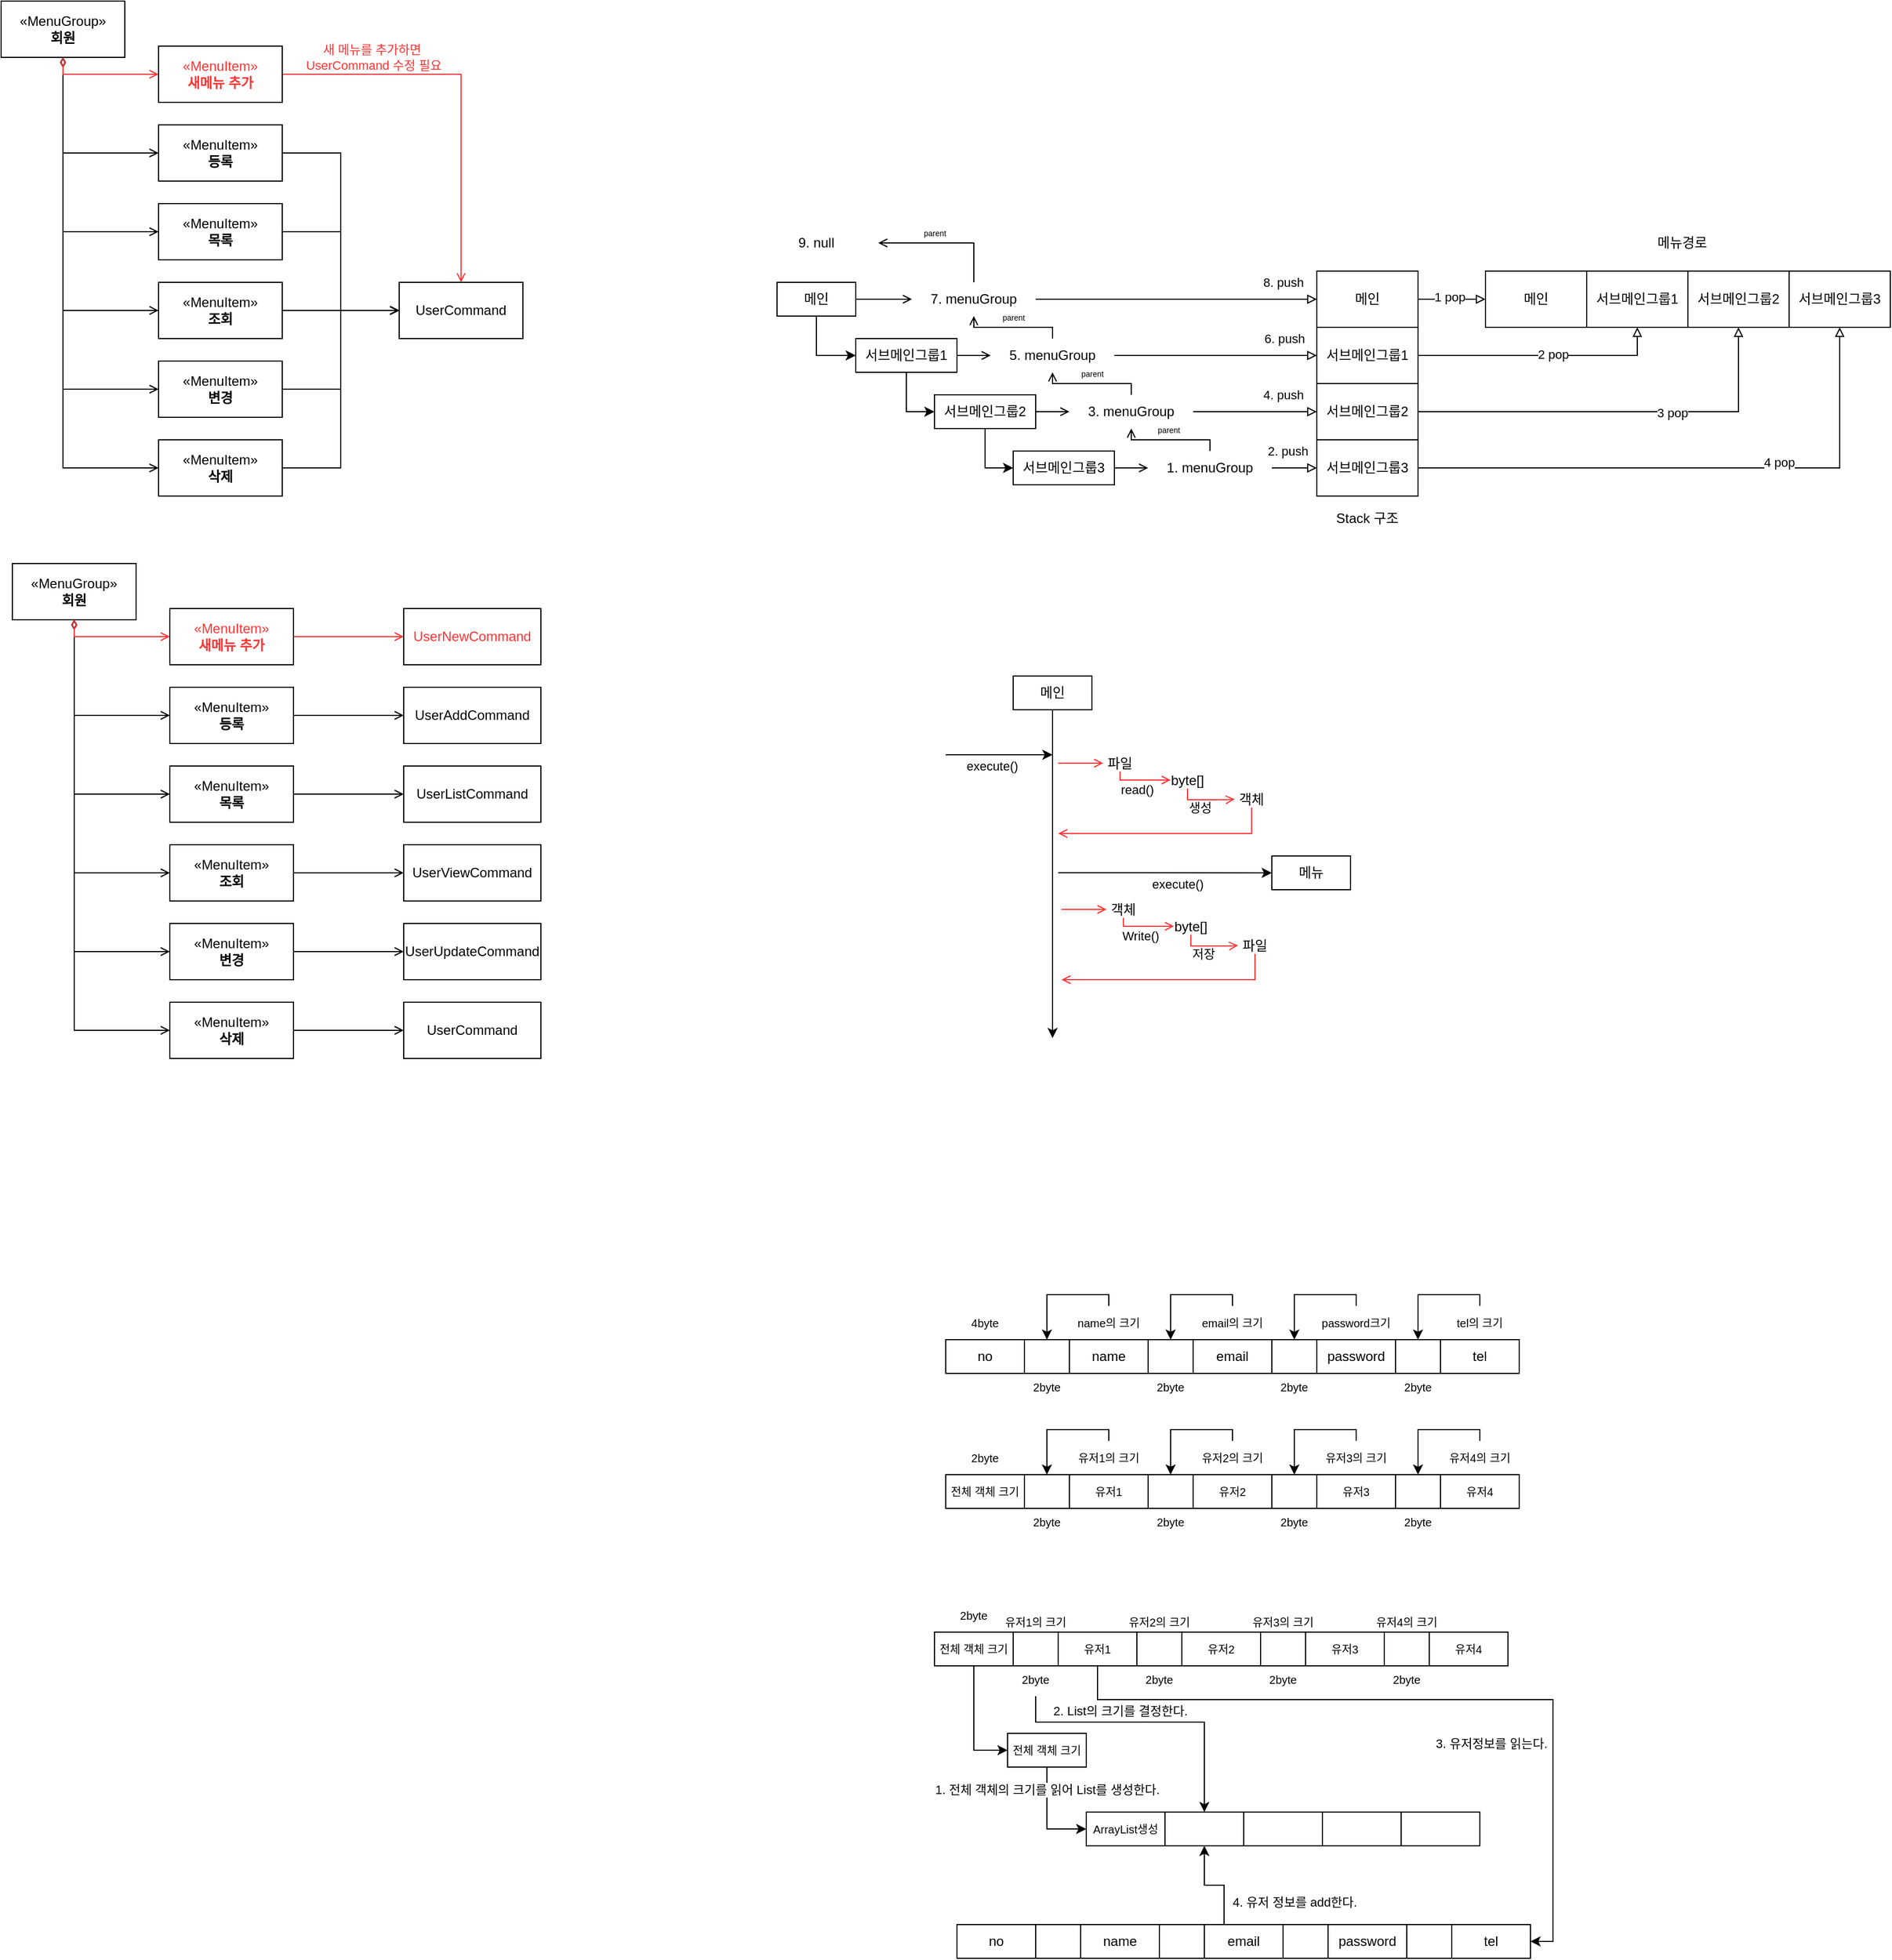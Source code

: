 <mxfile version="24.6.4" type="device">
  <diagram id="C5RBs43oDa-KdzZeNtuy" name="Page-1">
    <mxGraphModel dx="1247" dy="789" grid="1" gridSize="10" guides="1" tooltips="1" connect="1" arrows="1" fold="1" page="1" pageScale="1" pageWidth="827" pageHeight="1169" math="0" shadow="0">
      <root>
        <mxCell id="WIyWlLk6GJQsqaUBKTNV-0" />
        <mxCell id="WIyWlLk6GJQsqaUBKTNV-1" parent="WIyWlLk6GJQsqaUBKTNV-0" />
        <mxCell id="071AG24AWQkiMZiMnv1b-11" style="edgeStyle=orthogonalEdgeStyle;rounded=0;orthogonalLoop=1;jettySize=auto;html=1;entryX=0;entryY=0.5;entryDx=0;entryDy=0;exitX=0.5;exitY=1;exitDx=0;exitDy=0;endArrow=open;endFill=0;startArrow=diamondThin;startFill=0;" edge="1" parent="WIyWlLk6GJQsqaUBKTNV-1" source="071AG24AWQkiMZiMnv1b-4" target="071AG24AWQkiMZiMnv1b-10">
          <mxGeometry relative="1" as="geometry" />
        </mxCell>
        <mxCell id="071AG24AWQkiMZiMnv1b-12" style="edgeStyle=orthogonalEdgeStyle;rounded=0;orthogonalLoop=1;jettySize=auto;html=1;entryX=0;entryY=0.5;entryDx=0;entryDy=0;exitX=0.5;exitY=1;exitDx=0;exitDy=0;endArrow=open;endFill=0;startArrow=diamondThin;startFill=0;" edge="1" parent="WIyWlLk6GJQsqaUBKTNV-1" source="071AG24AWQkiMZiMnv1b-4" target="071AG24AWQkiMZiMnv1b-8">
          <mxGeometry relative="1" as="geometry" />
        </mxCell>
        <mxCell id="071AG24AWQkiMZiMnv1b-13" style="edgeStyle=orthogonalEdgeStyle;rounded=0;orthogonalLoop=1;jettySize=auto;html=1;entryX=0;entryY=0.5;entryDx=0;entryDy=0;exitX=0.5;exitY=1;exitDx=0;exitDy=0;endArrow=open;endFill=0;startArrow=diamondThin;startFill=0;" edge="1" parent="WIyWlLk6GJQsqaUBKTNV-1" source="071AG24AWQkiMZiMnv1b-4" target="071AG24AWQkiMZiMnv1b-7">
          <mxGeometry relative="1" as="geometry" />
        </mxCell>
        <mxCell id="071AG24AWQkiMZiMnv1b-14" style="edgeStyle=orthogonalEdgeStyle;rounded=0;orthogonalLoop=1;jettySize=auto;html=1;entryX=0;entryY=0.5;entryDx=0;entryDy=0;exitX=0.5;exitY=1;exitDx=0;exitDy=0;endArrow=open;endFill=0;startArrow=diamondThin;startFill=0;" edge="1" parent="WIyWlLk6GJQsqaUBKTNV-1" source="071AG24AWQkiMZiMnv1b-4" target="071AG24AWQkiMZiMnv1b-6">
          <mxGeometry relative="1" as="geometry" />
        </mxCell>
        <mxCell id="071AG24AWQkiMZiMnv1b-15" style="edgeStyle=orthogonalEdgeStyle;rounded=0;orthogonalLoop=1;jettySize=auto;html=1;entryX=0;entryY=0.5;entryDx=0;entryDy=0;exitX=0.5;exitY=1;exitDx=0;exitDy=0;endArrow=open;endFill=0;startArrow=diamondThin;startFill=0;" edge="1" parent="WIyWlLk6GJQsqaUBKTNV-1" source="071AG24AWQkiMZiMnv1b-4" target="071AG24AWQkiMZiMnv1b-5">
          <mxGeometry relative="1" as="geometry" />
        </mxCell>
        <mxCell id="071AG24AWQkiMZiMnv1b-24" style="edgeStyle=orthogonalEdgeStyle;rounded=0;orthogonalLoop=1;jettySize=auto;html=1;entryX=0;entryY=0.5;entryDx=0;entryDy=0;exitX=0.5;exitY=1;exitDx=0;exitDy=0;startArrow=diamondThin;startFill=0;strokeColor=#FF3333;endArrow=open;endFill=0;" edge="1" parent="WIyWlLk6GJQsqaUBKTNV-1" source="071AG24AWQkiMZiMnv1b-4" target="071AG24AWQkiMZiMnv1b-23">
          <mxGeometry relative="1" as="geometry">
            <Array as="points">
              <mxPoint x="115" y="175" />
            </Array>
          </mxGeometry>
        </mxCell>
        <mxCell id="071AG24AWQkiMZiMnv1b-4" value="«MenuGroup»&lt;br&gt;&lt;b&gt;회원&lt;/b&gt;" style="html=1;whiteSpace=wrap;" vertex="1" parent="WIyWlLk6GJQsqaUBKTNV-1">
          <mxGeometry x="60" y="110" width="110" height="50" as="geometry" />
        </mxCell>
        <mxCell id="071AG24AWQkiMZiMnv1b-18" style="edgeStyle=orthogonalEdgeStyle;rounded=0;orthogonalLoop=1;jettySize=auto;html=1;entryX=0;entryY=0.5;entryDx=0;entryDy=0;endArrow=open;endFill=0;" edge="1" parent="WIyWlLk6GJQsqaUBKTNV-1" source="071AG24AWQkiMZiMnv1b-5" target="071AG24AWQkiMZiMnv1b-17">
          <mxGeometry relative="1" as="geometry">
            <mxPoint x="390" y="390" as="targetPoint" />
          </mxGeometry>
        </mxCell>
        <mxCell id="071AG24AWQkiMZiMnv1b-5" value="«MenuItem»&lt;br&gt;&lt;b&gt;등록&lt;/b&gt;" style="html=1;whiteSpace=wrap;" vertex="1" parent="WIyWlLk6GJQsqaUBKTNV-1">
          <mxGeometry x="200" y="220" width="110" height="50" as="geometry" />
        </mxCell>
        <mxCell id="071AG24AWQkiMZiMnv1b-19" style="edgeStyle=orthogonalEdgeStyle;rounded=0;orthogonalLoop=1;jettySize=auto;html=1;entryX=0;entryY=0.5;entryDx=0;entryDy=0;endArrow=open;endFill=0;" edge="1" parent="WIyWlLk6GJQsqaUBKTNV-1" source="071AG24AWQkiMZiMnv1b-6" target="071AG24AWQkiMZiMnv1b-17">
          <mxGeometry relative="1" as="geometry" />
        </mxCell>
        <mxCell id="071AG24AWQkiMZiMnv1b-6" value="«MenuItem»&lt;br&gt;&lt;b&gt;목록&lt;/b&gt;" style="html=1;whiteSpace=wrap;" vertex="1" parent="WIyWlLk6GJQsqaUBKTNV-1">
          <mxGeometry x="200" y="290" width="110" height="50" as="geometry" />
        </mxCell>
        <mxCell id="071AG24AWQkiMZiMnv1b-20" style="edgeStyle=orthogonalEdgeStyle;rounded=0;orthogonalLoop=1;jettySize=auto;html=1;entryX=0;entryY=0.5;entryDx=0;entryDy=0;endArrow=open;endFill=0;" edge="1" parent="WIyWlLk6GJQsqaUBKTNV-1" source="071AG24AWQkiMZiMnv1b-7" target="071AG24AWQkiMZiMnv1b-17">
          <mxGeometry relative="1" as="geometry" />
        </mxCell>
        <mxCell id="071AG24AWQkiMZiMnv1b-7" value="«MenuItem»&lt;br&gt;&lt;b&gt;조회&lt;/b&gt;" style="html=1;whiteSpace=wrap;" vertex="1" parent="WIyWlLk6GJQsqaUBKTNV-1">
          <mxGeometry x="200" y="360" width="110" height="50" as="geometry" />
        </mxCell>
        <mxCell id="071AG24AWQkiMZiMnv1b-21" style="edgeStyle=orthogonalEdgeStyle;rounded=0;orthogonalLoop=1;jettySize=auto;html=1;entryX=0;entryY=0.5;entryDx=0;entryDy=0;endArrow=open;endFill=0;" edge="1" parent="WIyWlLk6GJQsqaUBKTNV-1" source="071AG24AWQkiMZiMnv1b-8" target="071AG24AWQkiMZiMnv1b-17">
          <mxGeometry relative="1" as="geometry" />
        </mxCell>
        <mxCell id="071AG24AWQkiMZiMnv1b-8" value="«MenuItem»&lt;br&gt;&lt;b&gt;변경&lt;/b&gt;" style="html=1;whiteSpace=wrap;" vertex="1" parent="WIyWlLk6GJQsqaUBKTNV-1">
          <mxGeometry x="200" y="430" width="110" height="50" as="geometry" />
        </mxCell>
        <mxCell id="071AG24AWQkiMZiMnv1b-22" style="edgeStyle=orthogonalEdgeStyle;rounded=0;orthogonalLoop=1;jettySize=auto;html=1;entryX=0;entryY=0.5;entryDx=0;entryDy=0;endArrow=open;endFill=0;" edge="1" parent="WIyWlLk6GJQsqaUBKTNV-1" source="071AG24AWQkiMZiMnv1b-10" target="071AG24AWQkiMZiMnv1b-17">
          <mxGeometry relative="1" as="geometry" />
        </mxCell>
        <mxCell id="071AG24AWQkiMZiMnv1b-10" value="«MenuItem»&lt;br&gt;&lt;b&gt;삭제&lt;/b&gt;" style="html=1;whiteSpace=wrap;" vertex="1" parent="WIyWlLk6GJQsqaUBKTNV-1">
          <mxGeometry x="200" y="500" width="110" height="50" as="geometry" />
        </mxCell>
        <mxCell id="071AG24AWQkiMZiMnv1b-17" value="UserCommand" style="html=1;whiteSpace=wrap;" vertex="1" parent="WIyWlLk6GJQsqaUBKTNV-1">
          <mxGeometry x="414" y="360" width="110" height="50" as="geometry" />
        </mxCell>
        <mxCell id="071AG24AWQkiMZiMnv1b-25" style="edgeStyle=orthogonalEdgeStyle;rounded=0;orthogonalLoop=1;jettySize=auto;html=1;entryX=0.5;entryY=0;entryDx=0;entryDy=0;strokeColor=#FF3333;endArrow=open;endFill=0;" edge="1" parent="WIyWlLk6GJQsqaUBKTNV-1" source="071AG24AWQkiMZiMnv1b-23" target="071AG24AWQkiMZiMnv1b-17">
          <mxGeometry relative="1" as="geometry" />
        </mxCell>
        <mxCell id="071AG24AWQkiMZiMnv1b-26" value="새 메뉴를 추가하면&amp;nbsp;&lt;div&gt;UserCommand 수정 필요&lt;/div&gt;" style="edgeLabel;html=1;align=center;verticalAlign=middle;resizable=0;points=[];fontColor=#FF3333;" vertex="1" connectable="0" parent="071AG24AWQkiMZiMnv1b-25">
          <mxGeometry x="-0.38" y="1" relative="1" as="geometry">
            <mxPoint x="-26" y="-14" as="offset" />
          </mxGeometry>
        </mxCell>
        <mxCell id="071AG24AWQkiMZiMnv1b-23" value="&lt;font color=&quot;#ff3333&quot;&gt;«MenuItem»&lt;br&gt;&lt;b&gt;새메뉴 추가&lt;/b&gt;&lt;/font&gt;" style="html=1;whiteSpace=wrap;" vertex="1" parent="WIyWlLk6GJQsqaUBKTNV-1">
          <mxGeometry x="200" y="150" width="110" height="50" as="geometry" />
        </mxCell>
        <mxCell id="071AG24AWQkiMZiMnv1b-27" style="edgeStyle=orthogonalEdgeStyle;rounded=0;orthogonalLoop=1;jettySize=auto;html=1;entryX=0;entryY=0.5;entryDx=0;entryDy=0;exitX=0.5;exitY=1;exitDx=0;exitDy=0;endArrow=open;endFill=0;startArrow=diamondThin;startFill=0;" edge="1" parent="WIyWlLk6GJQsqaUBKTNV-1" source="071AG24AWQkiMZiMnv1b-33" target="071AG24AWQkiMZiMnv1b-43">
          <mxGeometry relative="1" as="geometry" />
        </mxCell>
        <mxCell id="071AG24AWQkiMZiMnv1b-28" style="edgeStyle=orthogonalEdgeStyle;rounded=0;orthogonalLoop=1;jettySize=auto;html=1;entryX=0;entryY=0.5;entryDx=0;entryDy=0;exitX=0.5;exitY=1;exitDx=0;exitDy=0;endArrow=open;endFill=0;startArrow=diamondThin;startFill=0;" edge="1" parent="WIyWlLk6GJQsqaUBKTNV-1" source="071AG24AWQkiMZiMnv1b-33" target="071AG24AWQkiMZiMnv1b-41">
          <mxGeometry relative="1" as="geometry" />
        </mxCell>
        <mxCell id="071AG24AWQkiMZiMnv1b-29" style="edgeStyle=orthogonalEdgeStyle;rounded=0;orthogonalLoop=1;jettySize=auto;html=1;entryX=0;entryY=0.5;entryDx=0;entryDy=0;exitX=0.5;exitY=1;exitDx=0;exitDy=0;endArrow=open;endFill=0;startArrow=diamondThin;startFill=0;" edge="1" parent="WIyWlLk6GJQsqaUBKTNV-1" source="071AG24AWQkiMZiMnv1b-33" target="071AG24AWQkiMZiMnv1b-39">
          <mxGeometry relative="1" as="geometry" />
        </mxCell>
        <mxCell id="071AG24AWQkiMZiMnv1b-30" style="edgeStyle=orthogonalEdgeStyle;rounded=0;orthogonalLoop=1;jettySize=auto;html=1;entryX=0;entryY=0.5;entryDx=0;entryDy=0;exitX=0.5;exitY=1;exitDx=0;exitDy=0;endArrow=open;endFill=0;startArrow=diamondThin;startFill=0;" edge="1" parent="WIyWlLk6GJQsqaUBKTNV-1" source="071AG24AWQkiMZiMnv1b-33" target="071AG24AWQkiMZiMnv1b-37">
          <mxGeometry relative="1" as="geometry" />
        </mxCell>
        <mxCell id="071AG24AWQkiMZiMnv1b-31" style="edgeStyle=orthogonalEdgeStyle;rounded=0;orthogonalLoop=1;jettySize=auto;html=1;entryX=0;entryY=0.5;entryDx=0;entryDy=0;exitX=0.5;exitY=1;exitDx=0;exitDy=0;endArrow=open;endFill=0;startArrow=diamondThin;startFill=0;" edge="1" parent="WIyWlLk6GJQsqaUBKTNV-1" source="071AG24AWQkiMZiMnv1b-33" target="071AG24AWQkiMZiMnv1b-35">
          <mxGeometry relative="1" as="geometry" />
        </mxCell>
        <mxCell id="071AG24AWQkiMZiMnv1b-32" style="edgeStyle=orthogonalEdgeStyle;rounded=0;orthogonalLoop=1;jettySize=auto;html=1;entryX=0;entryY=0.5;entryDx=0;entryDy=0;exitX=0.5;exitY=1;exitDx=0;exitDy=0;startArrow=diamondThin;startFill=0;strokeColor=#FF3333;endArrow=open;endFill=0;" edge="1" parent="WIyWlLk6GJQsqaUBKTNV-1" source="071AG24AWQkiMZiMnv1b-33" target="071AG24AWQkiMZiMnv1b-47">
          <mxGeometry relative="1" as="geometry">
            <Array as="points">
              <mxPoint x="125" y="675" />
            </Array>
          </mxGeometry>
        </mxCell>
        <mxCell id="071AG24AWQkiMZiMnv1b-33" value="«MenuGroup»&lt;br&gt;&lt;b&gt;회원&lt;/b&gt;" style="html=1;whiteSpace=wrap;" vertex="1" parent="WIyWlLk6GJQsqaUBKTNV-1">
          <mxGeometry x="70" y="610" width="110" height="50" as="geometry" />
        </mxCell>
        <mxCell id="071AG24AWQkiMZiMnv1b-34" style="edgeStyle=orthogonalEdgeStyle;rounded=0;orthogonalLoop=1;jettySize=auto;html=1;entryX=0;entryY=0.5;entryDx=0;entryDy=0;endArrow=open;endFill=0;" edge="1" parent="WIyWlLk6GJQsqaUBKTNV-1" source="071AG24AWQkiMZiMnv1b-35" target="071AG24AWQkiMZiMnv1b-48">
          <mxGeometry relative="1" as="geometry">
            <mxPoint x="400" y="890" as="targetPoint" />
          </mxGeometry>
        </mxCell>
        <mxCell id="071AG24AWQkiMZiMnv1b-35" value="«MenuItem»&lt;br&gt;&lt;b&gt;등록&lt;/b&gt;" style="html=1;whiteSpace=wrap;" vertex="1" parent="WIyWlLk6GJQsqaUBKTNV-1">
          <mxGeometry x="210" y="720" width="110" height="50" as="geometry" />
        </mxCell>
        <mxCell id="071AG24AWQkiMZiMnv1b-36" style="edgeStyle=orthogonalEdgeStyle;rounded=0;orthogonalLoop=1;jettySize=auto;html=1;entryX=0;entryY=0.5;entryDx=0;entryDy=0;endArrow=open;endFill=0;" edge="1" parent="WIyWlLk6GJQsqaUBKTNV-1" source="071AG24AWQkiMZiMnv1b-37" target="071AG24AWQkiMZiMnv1b-49">
          <mxGeometry relative="1" as="geometry" />
        </mxCell>
        <mxCell id="071AG24AWQkiMZiMnv1b-37" value="«MenuItem»&lt;br&gt;&lt;b&gt;목록&lt;/b&gt;" style="html=1;whiteSpace=wrap;" vertex="1" parent="WIyWlLk6GJQsqaUBKTNV-1">
          <mxGeometry x="210" y="790" width="110" height="50" as="geometry" />
        </mxCell>
        <mxCell id="071AG24AWQkiMZiMnv1b-38" style="edgeStyle=orthogonalEdgeStyle;rounded=0;orthogonalLoop=1;jettySize=auto;html=1;entryX=0;entryY=0.5;entryDx=0;entryDy=0;endArrow=open;endFill=0;" edge="1" parent="WIyWlLk6GJQsqaUBKTNV-1" source="071AG24AWQkiMZiMnv1b-39" target="071AG24AWQkiMZiMnv1b-44">
          <mxGeometry relative="1" as="geometry" />
        </mxCell>
        <mxCell id="071AG24AWQkiMZiMnv1b-39" value="«MenuItem»&lt;br&gt;&lt;b&gt;조회&lt;/b&gt;" style="html=1;whiteSpace=wrap;" vertex="1" parent="WIyWlLk6GJQsqaUBKTNV-1">
          <mxGeometry x="210" y="860" width="110" height="50" as="geometry" />
        </mxCell>
        <mxCell id="071AG24AWQkiMZiMnv1b-40" style="edgeStyle=orthogonalEdgeStyle;rounded=0;orthogonalLoop=1;jettySize=auto;html=1;entryX=0;entryY=0.5;entryDx=0;entryDy=0;endArrow=open;endFill=0;" edge="1" parent="WIyWlLk6GJQsqaUBKTNV-1" source="071AG24AWQkiMZiMnv1b-41" target="071AG24AWQkiMZiMnv1b-50">
          <mxGeometry relative="1" as="geometry" />
        </mxCell>
        <mxCell id="071AG24AWQkiMZiMnv1b-41" value="«MenuItem»&lt;br&gt;&lt;b&gt;변경&lt;/b&gt;" style="html=1;whiteSpace=wrap;" vertex="1" parent="WIyWlLk6GJQsqaUBKTNV-1">
          <mxGeometry x="210" y="930" width="110" height="50" as="geometry" />
        </mxCell>
        <mxCell id="071AG24AWQkiMZiMnv1b-42" style="edgeStyle=orthogonalEdgeStyle;rounded=0;orthogonalLoop=1;jettySize=auto;html=1;entryX=0;entryY=0.5;entryDx=0;entryDy=0;endArrow=open;endFill=0;" edge="1" parent="WIyWlLk6GJQsqaUBKTNV-1" source="071AG24AWQkiMZiMnv1b-43" target="071AG24AWQkiMZiMnv1b-51">
          <mxGeometry relative="1" as="geometry" />
        </mxCell>
        <mxCell id="071AG24AWQkiMZiMnv1b-43" value="«MenuItem»&lt;br&gt;&lt;b&gt;삭제&lt;/b&gt;" style="html=1;whiteSpace=wrap;" vertex="1" parent="WIyWlLk6GJQsqaUBKTNV-1">
          <mxGeometry x="210" y="1000" width="110" height="50" as="geometry" />
        </mxCell>
        <mxCell id="071AG24AWQkiMZiMnv1b-44" value="UserViewCommand" style="html=1;whiteSpace=wrap;" vertex="1" parent="WIyWlLk6GJQsqaUBKTNV-1">
          <mxGeometry x="418" y="860" width="122" height="50" as="geometry" />
        </mxCell>
        <mxCell id="071AG24AWQkiMZiMnv1b-45" style="edgeStyle=orthogonalEdgeStyle;rounded=0;orthogonalLoop=1;jettySize=auto;html=1;strokeColor=#FF3333;endArrow=open;endFill=0;entryX=0;entryY=0.5;entryDx=0;entryDy=0;" edge="1" parent="WIyWlLk6GJQsqaUBKTNV-1" source="071AG24AWQkiMZiMnv1b-47" target="071AG24AWQkiMZiMnv1b-52">
          <mxGeometry relative="1" as="geometry">
            <mxPoint x="620" y="675" as="targetPoint" />
          </mxGeometry>
        </mxCell>
        <mxCell id="071AG24AWQkiMZiMnv1b-47" value="&lt;font color=&quot;#ff3333&quot;&gt;«MenuItem»&lt;br&gt;&lt;b&gt;새메뉴 추가&lt;/b&gt;&lt;/font&gt;" style="html=1;whiteSpace=wrap;" vertex="1" parent="WIyWlLk6GJQsqaUBKTNV-1">
          <mxGeometry x="210" y="650" width="110" height="50" as="geometry" />
        </mxCell>
        <mxCell id="071AG24AWQkiMZiMnv1b-48" value="UserAddCommand" style="html=1;whiteSpace=wrap;" vertex="1" parent="WIyWlLk6GJQsqaUBKTNV-1">
          <mxGeometry x="418" y="720" width="122" height="50" as="geometry" />
        </mxCell>
        <mxCell id="071AG24AWQkiMZiMnv1b-49" value="UserListCommand" style="html=1;whiteSpace=wrap;" vertex="1" parent="WIyWlLk6GJQsqaUBKTNV-1">
          <mxGeometry x="418" y="790" width="122" height="50" as="geometry" />
        </mxCell>
        <mxCell id="071AG24AWQkiMZiMnv1b-50" value="UserUpdateCommand" style="html=1;whiteSpace=wrap;" vertex="1" parent="WIyWlLk6GJQsqaUBKTNV-1">
          <mxGeometry x="418" y="930" width="122" height="50" as="geometry" />
        </mxCell>
        <mxCell id="071AG24AWQkiMZiMnv1b-51" value="UserCommand" style="html=1;whiteSpace=wrap;" vertex="1" parent="WIyWlLk6GJQsqaUBKTNV-1">
          <mxGeometry x="418" y="1000" width="122" height="50" as="geometry" />
        </mxCell>
        <mxCell id="071AG24AWQkiMZiMnv1b-52" value="UserNewCommand" style="html=1;whiteSpace=wrap;strokeColor=default;align=center;verticalAlign=middle;fontFamily=Helvetica;fontSize=12;fontColor=#FF3333;fillColor=default;" vertex="1" parent="WIyWlLk6GJQsqaUBKTNV-1">
          <mxGeometry x="418" y="650" width="122" height="50" as="geometry" />
        </mxCell>
        <mxCell id="071AG24AWQkiMZiMnv1b-59" style="edgeStyle=orthogonalEdgeStyle;rounded=0;orthogonalLoop=1;jettySize=auto;html=1;entryX=0;entryY=0.5;entryDx=0;entryDy=0;" edge="1" parent="WIyWlLk6GJQsqaUBKTNV-1" source="071AG24AWQkiMZiMnv1b-53" target="071AG24AWQkiMZiMnv1b-54">
          <mxGeometry relative="1" as="geometry" />
        </mxCell>
        <mxCell id="071AG24AWQkiMZiMnv1b-53" value="메인" style="html=1;whiteSpace=wrap;" vertex="1" parent="WIyWlLk6GJQsqaUBKTNV-1">
          <mxGeometry x="750" y="360" width="70" height="30" as="geometry" />
        </mxCell>
        <mxCell id="071AG24AWQkiMZiMnv1b-60" style="edgeStyle=orthogonalEdgeStyle;rounded=0;orthogonalLoop=1;jettySize=auto;html=1;entryX=0;entryY=0.5;entryDx=0;entryDy=0;" edge="1" parent="WIyWlLk6GJQsqaUBKTNV-1" source="071AG24AWQkiMZiMnv1b-54" target="071AG24AWQkiMZiMnv1b-56">
          <mxGeometry relative="1" as="geometry" />
        </mxCell>
        <mxCell id="071AG24AWQkiMZiMnv1b-54" value="서브메인그룹1" style="html=1;whiteSpace=wrap;" vertex="1" parent="WIyWlLk6GJQsqaUBKTNV-1">
          <mxGeometry x="820" y="410" width="90" height="30" as="geometry" />
        </mxCell>
        <mxCell id="071AG24AWQkiMZiMnv1b-61" style="edgeStyle=orthogonalEdgeStyle;rounded=0;orthogonalLoop=1;jettySize=auto;html=1;entryX=0;entryY=0.5;entryDx=0;entryDy=0;" edge="1" parent="WIyWlLk6GJQsqaUBKTNV-1" source="071AG24AWQkiMZiMnv1b-56" target="071AG24AWQkiMZiMnv1b-57">
          <mxGeometry relative="1" as="geometry" />
        </mxCell>
        <mxCell id="071AG24AWQkiMZiMnv1b-56" value="서브메인그룹2" style="html=1;whiteSpace=wrap;" vertex="1" parent="WIyWlLk6GJQsqaUBKTNV-1">
          <mxGeometry x="890" y="460" width="90" height="30" as="geometry" />
        </mxCell>
        <mxCell id="071AG24AWQkiMZiMnv1b-63" style="edgeStyle=orthogonalEdgeStyle;rounded=0;orthogonalLoop=1;jettySize=auto;html=1;entryX=0;entryY=0.5;entryDx=0;entryDy=0;endArrow=open;endFill=0;" edge="1" parent="WIyWlLk6GJQsqaUBKTNV-1" source="071AG24AWQkiMZiMnv1b-57" target="071AG24AWQkiMZiMnv1b-62">
          <mxGeometry relative="1" as="geometry" />
        </mxCell>
        <mxCell id="071AG24AWQkiMZiMnv1b-57" value="서브메인그룹3" style="html=1;whiteSpace=wrap;" vertex="1" parent="WIyWlLk6GJQsqaUBKTNV-1">
          <mxGeometry x="960" y="510" width="90" height="30" as="geometry" />
        </mxCell>
        <mxCell id="071AG24AWQkiMZiMnv1b-76" style="edgeStyle=orthogonalEdgeStyle;rounded=0;orthogonalLoop=1;jettySize=auto;html=1;entryX=0;entryY=0.5;entryDx=0;entryDy=0;endArrow=block;endFill=0;" edge="1" parent="WIyWlLk6GJQsqaUBKTNV-1" source="071AG24AWQkiMZiMnv1b-62" target="071AG24AWQkiMZiMnv1b-73">
          <mxGeometry relative="1" as="geometry" />
        </mxCell>
        <mxCell id="071AG24AWQkiMZiMnv1b-91" value="2. push" style="edgeLabel;html=1;align=center;verticalAlign=middle;resizable=0;points=[];" vertex="1" connectable="0" parent="071AG24AWQkiMZiMnv1b-76">
          <mxGeometry x="-0.304" y="-1" relative="1" as="geometry">
            <mxPoint y="-16" as="offset" />
          </mxGeometry>
        </mxCell>
        <mxCell id="071AG24AWQkiMZiMnv1b-79" style="edgeStyle=orthogonalEdgeStyle;rounded=0;orthogonalLoop=1;jettySize=auto;html=1;entryX=0.5;entryY=1;entryDx=0;entryDy=0;endArrow=open;endFill=0;" edge="1" parent="WIyWlLk6GJQsqaUBKTNV-1" source="071AG24AWQkiMZiMnv1b-62" target="071AG24AWQkiMZiMnv1b-65">
          <mxGeometry relative="1" as="geometry">
            <Array as="points">
              <mxPoint x="1135" y="500" />
              <mxPoint x="1065" y="500" />
            </Array>
          </mxGeometry>
        </mxCell>
        <mxCell id="071AG24AWQkiMZiMnv1b-92" value="&lt;font style=&quot;font-size: 7px;&quot;&gt;parent&lt;/font&gt;" style="edgeLabel;html=1;align=center;verticalAlign=middle;resizable=0;points=[];" vertex="1" connectable="0" parent="071AG24AWQkiMZiMnv1b-79">
          <mxGeometry x="0.058" relative="1" as="geometry">
            <mxPoint y="-10" as="offset" />
          </mxGeometry>
        </mxCell>
        <mxCell id="071AG24AWQkiMZiMnv1b-62" value="1. menuGroup" style="text;html=1;align=center;verticalAlign=middle;whiteSpace=wrap;rounded=0;" vertex="1" parent="WIyWlLk6GJQsqaUBKTNV-1">
          <mxGeometry x="1080" y="510" width="110" height="30" as="geometry" />
        </mxCell>
        <mxCell id="071AG24AWQkiMZiMnv1b-77" style="edgeStyle=orthogonalEdgeStyle;rounded=0;orthogonalLoop=1;jettySize=auto;html=1;entryX=0;entryY=0.5;entryDx=0;entryDy=0;endArrow=block;endFill=0;" edge="1" parent="WIyWlLk6GJQsqaUBKTNV-1" source="071AG24AWQkiMZiMnv1b-65" target="071AG24AWQkiMZiMnv1b-72">
          <mxGeometry relative="1" as="geometry" />
        </mxCell>
        <mxCell id="071AG24AWQkiMZiMnv1b-90" value="4. push" style="edgeLabel;html=1;align=center;verticalAlign=middle;resizable=0;points=[];" vertex="1" connectable="0" parent="071AG24AWQkiMZiMnv1b-77">
          <mxGeometry x="0.103" y="-1" relative="1" as="geometry">
            <mxPoint x="19" y="-16" as="offset" />
          </mxGeometry>
        </mxCell>
        <mxCell id="071AG24AWQkiMZiMnv1b-80" style="edgeStyle=orthogonalEdgeStyle;rounded=0;orthogonalLoop=1;jettySize=auto;html=1;entryX=0.5;entryY=1;entryDx=0;entryDy=0;endArrow=open;endFill=0;" edge="1" parent="WIyWlLk6GJQsqaUBKTNV-1" source="071AG24AWQkiMZiMnv1b-65" target="071AG24AWQkiMZiMnv1b-67">
          <mxGeometry relative="1" as="geometry">
            <Array as="points">
              <mxPoint x="1065" y="450" />
              <mxPoint x="995" y="450" />
            </Array>
          </mxGeometry>
        </mxCell>
        <mxCell id="071AG24AWQkiMZiMnv1b-95" value="&lt;span style=&quot;font-size: 7px;&quot;&gt;parent&lt;/span&gt;" style="edgeLabel;html=1;align=center;verticalAlign=middle;resizable=0;points=[];" vertex="1" connectable="0" parent="071AG24AWQkiMZiMnv1b-80">
          <mxGeometry x="-0.149" y="-1" relative="1" as="geometry">
            <mxPoint x="-7" y="-9" as="offset" />
          </mxGeometry>
        </mxCell>
        <mxCell id="071AG24AWQkiMZiMnv1b-65" value="3. menuGroup" style="text;html=1;align=center;verticalAlign=middle;whiteSpace=wrap;rounded=0;" vertex="1" parent="WIyWlLk6GJQsqaUBKTNV-1">
          <mxGeometry x="1010" y="460" width="110" height="30" as="geometry" />
        </mxCell>
        <mxCell id="071AG24AWQkiMZiMnv1b-66" style="edgeStyle=orthogonalEdgeStyle;rounded=0;orthogonalLoop=1;jettySize=auto;html=1;entryX=0;entryY=0.5;entryDx=0;entryDy=0;endArrow=open;endFill=0;exitX=1;exitY=0.5;exitDx=0;exitDy=0;" edge="1" parent="WIyWlLk6GJQsqaUBKTNV-1" source="071AG24AWQkiMZiMnv1b-56" target="071AG24AWQkiMZiMnv1b-65">
          <mxGeometry relative="1" as="geometry">
            <mxPoint x="980" y="474.89" as="sourcePoint" />
            <mxPoint x="1040" y="474.89" as="targetPoint" />
          </mxGeometry>
        </mxCell>
        <mxCell id="071AG24AWQkiMZiMnv1b-78" style="edgeStyle=orthogonalEdgeStyle;rounded=0;orthogonalLoop=1;jettySize=auto;html=1;entryX=0;entryY=0.5;entryDx=0;entryDy=0;endArrow=block;endFill=0;" edge="1" parent="WIyWlLk6GJQsqaUBKTNV-1" source="071AG24AWQkiMZiMnv1b-67" target="071AG24AWQkiMZiMnv1b-71">
          <mxGeometry relative="1" as="geometry" />
        </mxCell>
        <mxCell id="071AG24AWQkiMZiMnv1b-89" value="6. push" style="edgeLabel;html=1;align=center;verticalAlign=middle;resizable=0;points=[];" vertex="1" connectable="0" parent="071AG24AWQkiMZiMnv1b-78">
          <mxGeometry x="0.314" relative="1" as="geometry">
            <mxPoint x="32" y="-15" as="offset" />
          </mxGeometry>
        </mxCell>
        <mxCell id="071AG24AWQkiMZiMnv1b-81" style="edgeStyle=orthogonalEdgeStyle;rounded=0;orthogonalLoop=1;jettySize=auto;html=1;entryX=0.5;entryY=1;entryDx=0;entryDy=0;endArrow=open;endFill=0;" edge="1" parent="WIyWlLk6GJQsqaUBKTNV-1" source="071AG24AWQkiMZiMnv1b-67" target="071AG24AWQkiMZiMnv1b-69">
          <mxGeometry relative="1" as="geometry">
            <Array as="points">
              <mxPoint x="995" y="400" />
              <mxPoint x="925" y="400" />
            </Array>
          </mxGeometry>
        </mxCell>
        <mxCell id="071AG24AWQkiMZiMnv1b-96" value="&lt;span style=&quot;font-size: 7px;&quot;&gt;parent&lt;/span&gt;" style="edgeLabel;html=1;align=center;verticalAlign=middle;resizable=0;points=[];" vertex="1" connectable="0" parent="071AG24AWQkiMZiMnv1b-81">
          <mxGeometry x="-0.145" y="-1" relative="1" as="geometry">
            <mxPoint x="-7" y="-9" as="offset" />
          </mxGeometry>
        </mxCell>
        <mxCell id="071AG24AWQkiMZiMnv1b-67" value="5. menuGroup" style="text;html=1;align=center;verticalAlign=middle;whiteSpace=wrap;rounded=0;" vertex="1" parent="WIyWlLk6GJQsqaUBKTNV-1">
          <mxGeometry x="940" y="410" width="110" height="30" as="geometry" />
        </mxCell>
        <mxCell id="071AG24AWQkiMZiMnv1b-68" style="edgeStyle=orthogonalEdgeStyle;rounded=0;orthogonalLoop=1;jettySize=auto;html=1;entryX=0;entryY=0.5;entryDx=0;entryDy=0;endArrow=open;endFill=0;exitX=1;exitY=0.5;exitDx=0;exitDy=0;" edge="1" parent="WIyWlLk6GJQsqaUBKTNV-1" source="071AG24AWQkiMZiMnv1b-54" target="071AG24AWQkiMZiMnv1b-67">
          <mxGeometry relative="1" as="geometry">
            <mxPoint x="920" y="415" as="sourcePoint" />
            <mxPoint x="980" y="414.89" as="targetPoint" />
          </mxGeometry>
        </mxCell>
        <mxCell id="071AG24AWQkiMZiMnv1b-83" style="edgeStyle=orthogonalEdgeStyle;rounded=0;orthogonalLoop=1;jettySize=auto;html=1;entryX=1;entryY=0.5;entryDx=0;entryDy=0;exitX=0.5;exitY=0;exitDx=0;exitDy=0;endArrow=open;endFill=0;" edge="1" parent="WIyWlLk6GJQsqaUBKTNV-1" source="071AG24AWQkiMZiMnv1b-69" target="071AG24AWQkiMZiMnv1b-82">
          <mxGeometry relative="1" as="geometry" />
        </mxCell>
        <mxCell id="071AG24AWQkiMZiMnv1b-97" value="&lt;span style=&quot;font-size: 7px;&quot;&gt;parent&lt;/span&gt;" style="edgeLabel;html=1;align=center;verticalAlign=middle;resizable=0;points=[];" vertex="1" connectable="0" parent="071AG24AWQkiMZiMnv1b-83">
          <mxGeometry x="0.106" y="-1" relative="1" as="geometry">
            <mxPoint x="-4" y="-9" as="offset" />
          </mxGeometry>
        </mxCell>
        <mxCell id="071AG24AWQkiMZiMnv1b-85" style="edgeStyle=orthogonalEdgeStyle;rounded=0;orthogonalLoop=1;jettySize=auto;html=1;entryX=0;entryY=0.5;entryDx=0;entryDy=0;strokeColor=default;align=center;verticalAlign=middle;fontFamily=Helvetica;fontSize=11;fontColor=default;labelBackgroundColor=default;endArrow=block;endFill=0;" edge="1" parent="WIyWlLk6GJQsqaUBKTNV-1" source="071AG24AWQkiMZiMnv1b-69" target="071AG24AWQkiMZiMnv1b-84">
          <mxGeometry relative="1" as="geometry" />
        </mxCell>
        <mxCell id="071AG24AWQkiMZiMnv1b-88" value="8. push" style="edgeLabel;html=1;align=center;verticalAlign=middle;resizable=0;points=[];" vertex="1" connectable="0" parent="071AG24AWQkiMZiMnv1b-85">
          <mxGeometry x="0.558" y="2" relative="1" as="geometry">
            <mxPoint x="25" y="-13" as="offset" />
          </mxGeometry>
        </mxCell>
        <mxCell id="071AG24AWQkiMZiMnv1b-69" value="7. menuGroup" style="text;html=1;align=center;verticalAlign=middle;whiteSpace=wrap;rounded=0;" vertex="1" parent="WIyWlLk6GJQsqaUBKTNV-1">
          <mxGeometry x="870" y="360" width="110" height="30" as="geometry" />
        </mxCell>
        <mxCell id="071AG24AWQkiMZiMnv1b-70" style="edgeStyle=orthogonalEdgeStyle;rounded=0;orthogonalLoop=1;jettySize=auto;html=1;entryX=0;entryY=0.5;entryDx=0;entryDy=0;endArrow=open;endFill=0;exitX=1;exitY=0.5;exitDx=0;exitDy=0;" edge="1" parent="WIyWlLk6GJQsqaUBKTNV-1" source="071AG24AWQkiMZiMnv1b-53" target="071AG24AWQkiMZiMnv1b-69">
          <mxGeometry relative="1" as="geometry">
            <mxPoint x="820" y="375" as="sourcePoint" />
            <mxPoint x="880" y="374.89" as="targetPoint" />
          </mxGeometry>
        </mxCell>
        <mxCell id="071AG24AWQkiMZiMnv1b-103" style="edgeStyle=orthogonalEdgeStyle;rounded=0;orthogonalLoop=1;jettySize=auto;html=1;entryX=0.5;entryY=1;entryDx=0;entryDy=0;strokeColor=default;align=center;verticalAlign=middle;fontFamily=Helvetica;fontSize=11;fontColor=default;labelBackgroundColor=default;endArrow=block;endFill=0;" edge="1" parent="WIyWlLk6GJQsqaUBKTNV-1" source="071AG24AWQkiMZiMnv1b-71" target="071AG24AWQkiMZiMnv1b-98">
          <mxGeometry relative="1" as="geometry" />
        </mxCell>
        <mxCell id="071AG24AWQkiMZiMnv1b-107" value="2 pop" style="edgeLabel;html=1;align=center;verticalAlign=middle;resizable=0;points=[];" vertex="1" connectable="0" parent="071AG24AWQkiMZiMnv1b-103">
          <mxGeometry x="0.085" y="1" relative="1" as="geometry">
            <mxPoint as="offset" />
          </mxGeometry>
        </mxCell>
        <mxCell id="071AG24AWQkiMZiMnv1b-71" value="서브메인그룹1" style="html=1;whiteSpace=wrap;" vertex="1" parent="WIyWlLk6GJQsqaUBKTNV-1">
          <mxGeometry x="1230" y="400" width="90" height="50" as="geometry" />
        </mxCell>
        <mxCell id="071AG24AWQkiMZiMnv1b-104" style="edgeStyle=orthogonalEdgeStyle;rounded=0;orthogonalLoop=1;jettySize=auto;html=1;entryX=0.5;entryY=1;entryDx=0;entryDy=0;strokeColor=default;align=center;verticalAlign=middle;fontFamily=Helvetica;fontSize=11;fontColor=default;labelBackgroundColor=default;endArrow=block;endFill=0;" edge="1" parent="WIyWlLk6GJQsqaUBKTNV-1" source="071AG24AWQkiMZiMnv1b-72" target="071AG24AWQkiMZiMnv1b-99">
          <mxGeometry relative="1" as="geometry" />
        </mxCell>
        <mxCell id="071AG24AWQkiMZiMnv1b-109" value="3 pop" style="edgeLabel;html=1;align=center;verticalAlign=middle;resizable=0;points=[];" vertex="1" connectable="0" parent="071AG24AWQkiMZiMnv1b-104">
          <mxGeometry x="0.254" y="-1" relative="1" as="geometry">
            <mxPoint as="offset" />
          </mxGeometry>
        </mxCell>
        <mxCell id="071AG24AWQkiMZiMnv1b-72" value="서브메인그룹2" style="html=1;whiteSpace=wrap;" vertex="1" parent="WIyWlLk6GJQsqaUBKTNV-1">
          <mxGeometry x="1230" y="450" width="90" height="50" as="geometry" />
        </mxCell>
        <mxCell id="071AG24AWQkiMZiMnv1b-105" style="edgeStyle=orthogonalEdgeStyle;rounded=0;orthogonalLoop=1;jettySize=auto;html=1;entryX=0.5;entryY=1;entryDx=0;entryDy=0;strokeColor=default;align=center;verticalAlign=middle;fontFamily=Helvetica;fontSize=11;fontColor=default;labelBackgroundColor=default;endArrow=block;endFill=0;" edge="1" parent="WIyWlLk6GJQsqaUBKTNV-1" source="071AG24AWQkiMZiMnv1b-73" target="071AG24AWQkiMZiMnv1b-100">
          <mxGeometry relative="1" as="geometry" />
        </mxCell>
        <mxCell id="071AG24AWQkiMZiMnv1b-110" value="4 pop" style="edgeLabel;html=1;align=center;verticalAlign=middle;resizable=0;points=[];" vertex="1" connectable="0" parent="071AG24AWQkiMZiMnv1b-105">
          <mxGeometry x="0.293" y="-2" relative="1" as="geometry">
            <mxPoint x="-3" y="-7" as="offset" />
          </mxGeometry>
        </mxCell>
        <mxCell id="071AG24AWQkiMZiMnv1b-73" value="서브메인그룹3" style="html=1;whiteSpace=wrap;" vertex="1" parent="WIyWlLk6GJQsqaUBKTNV-1">
          <mxGeometry x="1230" y="500" width="90" height="50" as="geometry" />
        </mxCell>
        <mxCell id="071AG24AWQkiMZiMnv1b-82" value="9. null" style="text;html=1;align=center;verticalAlign=middle;whiteSpace=wrap;rounded=0;" vertex="1" parent="WIyWlLk6GJQsqaUBKTNV-1">
          <mxGeometry x="730" y="310" width="110" height="30" as="geometry" />
        </mxCell>
        <mxCell id="071AG24AWQkiMZiMnv1b-102" style="edgeStyle=orthogonalEdgeStyle;rounded=0;orthogonalLoop=1;jettySize=auto;html=1;entryX=0;entryY=0.5;entryDx=0;entryDy=0;strokeColor=default;align=center;verticalAlign=middle;fontFamily=Helvetica;fontSize=11;fontColor=default;labelBackgroundColor=default;endArrow=block;endFill=0;" edge="1" parent="WIyWlLk6GJQsqaUBKTNV-1" source="071AG24AWQkiMZiMnv1b-84" target="071AG24AWQkiMZiMnv1b-101">
          <mxGeometry relative="1" as="geometry" />
        </mxCell>
        <mxCell id="071AG24AWQkiMZiMnv1b-106" value="1 pop" style="edgeLabel;html=1;align=center;verticalAlign=middle;resizable=0;points=[];" vertex="1" connectable="0" parent="071AG24AWQkiMZiMnv1b-102">
          <mxGeometry x="-0.06" y="2" relative="1" as="geometry">
            <mxPoint as="offset" />
          </mxGeometry>
        </mxCell>
        <mxCell id="071AG24AWQkiMZiMnv1b-84" value="메인" style="html=1;whiteSpace=wrap;" vertex="1" parent="WIyWlLk6GJQsqaUBKTNV-1">
          <mxGeometry x="1230" y="350" width="90" height="50" as="geometry" />
        </mxCell>
        <mxCell id="071AG24AWQkiMZiMnv1b-87" value="Stack 구조" style="text;html=1;align=center;verticalAlign=middle;whiteSpace=wrap;rounded=0;" vertex="1" parent="WIyWlLk6GJQsqaUBKTNV-1">
          <mxGeometry x="1220" y="555" width="110" height="30" as="geometry" />
        </mxCell>
        <mxCell id="071AG24AWQkiMZiMnv1b-98" value="서브메인그룹1" style="html=1;whiteSpace=wrap;" vertex="1" parent="WIyWlLk6GJQsqaUBKTNV-1">
          <mxGeometry x="1470" y="350" width="90" height="50" as="geometry" />
        </mxCell>
        <mxCell id="071AG24AWQkiMZiMnv1b-99" value="서브메인그룹2" style="html=1;whiteSpace=wrap;" vertex="1" parent="WIyWlLk6GJQsqaUBKTNV-1">
          <mxGeometry x="1560" y="350" width="90" height="50" as="geometry" />
        </mxCell>
        <mxCell id="071AG24AWQkiMZiMnv1b-100" value="서브메인그룹3" style="html=1;whiteSpace=wrap;" vertex="1" parent="WIyWlLk6GJQsqaUBKTNV-1">
          <mxGeometry x="1650" y="350" width="90" height="50" as="geometry" />
        </mxCell>
        <mxCell id="071AG24AWQkiMZiMnv1b-101" value="메인" style="html=1;whiteSpace=wrap;" vertex="1" parent="WIyWlLk6GJQsqaUBKTNV-1">
          <mxGeometry x="1380" y="350" width="90" height="50" as="geometry" />
        </mxCell>
        <mxCell id="071AG24AWQkiMZiMnv1b-111" value="메뉴경로" style="text;html=1;align=center;verticalAlign=middle;whiteSpace=wrap;rounded=0;" vertex="1" parent="WIyWlLk6GJQsqaUBKTNV-1">
          <mxGeometry x="1500" y="310" width="110" height="30" as="geometry" />
        </mxCell>
        <mxCell id="071AG24AWQkiMZiMnv1b-113" style="edgeStyle=orthogonalEdgeStyle;rounded=0;orthogonalLoop=1;jettySize=auto;html=1;" edge="1" parent="WIyWlLk6GJQsqaUBKTNV-1" source="071AG24AWQkiMZiMnv1b-112">
          <mxGeometry relative="1" as="geometry">
            <mxPoint x="995" y="1031.875" as="targetPoint" />
          </mxGeometry>
        </mxCell>
        <mxCell id="071AG24AWQkiMZiMnv1b-112" value="메인" style="html=1;whiteSpace=wrap;" vertex="1" parent="WIyWlLk6GJQsqaUBKTNV-1">
          <mxGeometry x="960" y="710" width="70" height="30" as="geometry" />
        </mxCell>
        <mxCell id="071AG24AWQkiMZiMnv1b-114" value="" style="endArrow=classic;html=1;rounded=0;" edge="1" parent="WIyWlLk6GJQsqaUBKTNV-1">
          <mxGeometry width="50" height="50" relative="1" as="geometry">
            <mxPoint x="935" y="780" as="sourcePoint" />
            <mxPoint x="995" y="780" as="targetPoint" />
            <Array as="points">
              <mxPoint x="900" y="780" />
            </Array>
          </mxGeometry>
        </mxCell>
        <mxCell id="071AG24AWQkiMZiMnv1b-115" value="execute()" style="edgeLabel;html=1;align=center;verticalAlign=middle;resizable=0;points=[];" vertex="1" connectable="0" parent="071AG24AWQkiMZiMnv1b-114">
          <mxGeometry x="0.378" y="-1" relative="1" as="geometry">
            <mxPoint x="-14" y="9" as="offset" />
          </mxGeometry>
        </mxCell>
        <mxCell id="071AG24AWQkiMZiMnv1b-123" style="edgeStyle=orthogonalEdgeStyle;rounded=0;orthogonalLoop=1;jettySize=auto;html=1;startArrow=open;startFill=0;endArrow=none;endFill=0;strokeColor=#FF3333;" edge="1" parent="WIyWlLk6GJQsqaUBKTNV-1" source="071AG24AWQkiMZiMnv1b-118">
          <mxGeometry relative="1" as="geometry">
            <mxPoint x="1000.0" y="787.5" as="targetPoint" />
          </mxGeometry>
        </mxCell>
        <mxCell id="071AG24AWQkiMZiMnv1b-124" style="edgeStyle=orthogonalEdgeStyle;rounded=0;orthogonalLoop=1;jettySize=auto;html=1;entryX=0;entryY=0.5;entryDx=0;entryDy=0;exitX=0.5;exitY=1;exitDx=0;exitDy=0;endArrow=open;endFill=0;strokeColor=#FF3333;" edge="1" parent="WIyWlLk6GJQsqaUBKTNV-1" source="071AG24AWQkiMZiMnv1b-118" target="071AG24AWQkiMZiMnv1b-121">
          <mxGeometry relative="1" as="geometry">
            <Array as="points">
              <mxPoint x="1055" y="802" />
            </Array>
          </mxGeometry>
        </mxCell>
        <mxCell id="071AG24AWQkiMZiMnv1b-127" value="read()" style="edgeLabel;html=1;align=center;verticalAlign=middle;resizable=0;points=[];" vertex="1" connectable="0" parent="071AG24AWQkiMZiMnv1b-124">
          <mxGeometry x="0.072" relative="1" as="geometry">
            <mxPoint x="-6" y="8" as="offset" />
          </mxGeometry>
        </mxCell>
        <mxCell id="071AG24AWQkiMZiMnv1b-118" value="파일" style="text;html=1;align=center;verticalAlign=middle;whiteSpace=wrap;rounded=0;" vertex="1" parent="WIyWlLk6GJQsqaUBKTNV-1">
          <mxGeometry x="1040" y="780" width="30" height="15" as="geometry" />
        </mxCell>
        <mxCell id="071AG24AWQkiMZiMnv1b-129" style="edgeStyle=orthogonalEdgeStyle;rounded=0;orthogonalLoop=1;jettySize=auto;html=1;entryX=0;entryY=0.5;entryDx=0;entryDy=0;strokeColor=#FF3333;align=center;verticalAlign=middle;fontFamily=Helvetica;fontSize=11;fontColor=default;labelBackgroundColor=default;endArrow=open;endFill=0;" edge="1" parent="WIyWlLk6GJQsqaUBKTNV-1" source="071AG24AWQkiMZiMnv1b-121" target="071AG24AWQkiMZiMnv1b-122">
          <mxGeometry relative="1" as="geometry">
            <Array as="points">
              <mxPoint x="1115" y="820" />
              <mxPoint x="1150" y="820" />
            </Array>
          </mxGeometry>
        </mxCell>
        <mxCell id="071AG24AWQkiMZiMnv1b-130" value="생성" style="edgeLabel;html=1;align=center;verticalAlign=middle;resizable=0;points=[];rounded=0;strokeColor=default;fontFamily=Helvetica;fontSize=11;fontColor=default;labelBackgroundColor=default;" vertex="1" connectable="0" parent="071AG24AWQkiMZiMnv1b-129">
          <mxGeometry x="-0.315" relative="1" as="geometry">
            <mxPoint x="3" y="7" as="offset" />
          </mxGeometry>
        </mxCell>
        <mxCell id="071AG24AWQkiMZiMnv1b-121" value="byte[]" style="text;html=1;align=center;verticalAlign=middle;whiteSpace=wrap;rounded=0;" vertex="1" parent="WIyWlLk6GJQsqaUBKTNV-1">
          <mxGeometry x="1100" y="795" width="30" height="15" as="geometry" />
        </mxCell>
        <mxCell id="071AG24AWQkiMZiMnv1b-131" style="edgeStyle=orthogonalEdgeStyle;rounded=0;orthogonalLoop=1;jettySize=auto;html=1;strokeColor=#FF3333;align=center;verticalAlign=middle;fontFamily=Helvetica;fontSize=11;fontColor=default;labelBackgroundColor=default;endArrow=open;endFill=0;" edge="1" parent="WIyWlLk6GJQsqaUBKTNV-1" source="071AG24AWQkiMZiMnv1b-122">
          <mxGeometry relative="1" as="geometry">
            <mxPoint x="1000" y="850" as="targetPoint" />
            <Array as="points">
              <mxPoint x="1172" y="850" />
            </Array>
          </mxGeometry>
        </mxCell>
        <mxCell id="071AG24AWQkiMZiMnv1b-122" value="객체" style="text;html=1;align=center;verticalAlign=middle;whiteSpace=wrap;rounded=0;" vertex="1" parent="WIyWlLk6GJQsqaUBKTNV-1">
          <mxGeometry x="1157" y="812" width="30" height="15" as="geometry" />
        </mxCell>
        <mxCell id="071AG24AWQkiMZiMnv1b-132" value="" style="endArrow=classic;html=1;rounded=0;" edge="1" parent="WIyWlLk6GJQsqaUBKTNV-1">
          <mxGeometry width="50" height="50" relative="1" as="geometry">
            <mxPoint x="1035" y="884.84" as="sourcePoint" />
            <mxPoint x="1190" y="885" as="targetPoint" />
            <Array as="points">
              <mxPoint x="1000" y="884.84" />
            </Array>
          </mxGeometry>
        </mxCell>
        <mxCell id="071AG24AWQkiMZiMnv1b-133" value="execute()" style="edgeLabel;html=1;align=center;verticalAlign=middle;resizable=0;points=[];" vertex="1" connectable="0" parent="071AG24AWQkiMZiMnv1b-132">
          <mxGeometry x="0.378" y="-1" relative="1" as="geometry">
            <mxPoint x="-14" y="9" as="offset" />
          </mxGeometry>
        </mxCell>
        <mxCell id="071AG24AWQkiMZiMnv1b-134" style="edgeStyle=orthogonalEdgeStyle;rounded=0;orthogonalLoop=1;jettySize=auto;html=1;startArrow=open;startFill=0;endArrow=none;endFill=0;strokeColor=#FF3333;" edge="1" source="071AG24AWQkiMZiMnv1b-137" parent="WIyWlLk6GJQsqaUBKTNV-1">
          <mxGeometry relative="1" as="geometry">
            <mxPoint x="1003.0" y="917.5" as="targetPoint" />
          </mxGeometry>
        </mxCell>
        <mxCell id="071AG24AWQkiMZiMnv1b-135" style="edgeStyle=orthogonalEdgeStyle;rounded=0;orthogonalLoop=1;jettySize=auto;html=1;entryX=0;entryY=0.5;entryDx=0;entryDy=0;exitX=0.5;exitY=1;exitDx=0;exitDy=0;endArrow=open;endFill=0;strokeColor=#FF3333;" edge="1" source="071AG24AWQkiMZiMnv1b-137" target="071AG24AWQkiMZiMnv1b-140" parent="WIyWlLk6GJQsqaUBKTNV-1">
          <mxGeometry relative="1" as="geometry">
            <Array as="points">
              <mxPoint x="1058" y="932" />
            </Array>
          </mxGeometry>
        </mxCell>
        <mxCell id="071AG24AWQkiMZiMnv1b-136" value="Write()" style="edgeLabel;html=1;align=center;verticalAlign=middle;resizable=0;points=[];" vertex="1" connectable="0" parent="071AG24AWQkiMZiMnv1b-135">
          <mxGeometry x="0.072" relative="1" as="geometry">
            <mxPoint x="-6" y="8" as="offset" />
          </mxGeometry>
        </mxCell>
        <mxCell id="071AG24AWQkiMZiMnv1b-137" value="객체" style="text;html=1;align=center;verticalAlign=middle;whiteSpace=wrap;rounded=0;" vertex="1" parent="WIyWlLk6GJQsqaUBKTNV-1">
          <mxGeometry x="1043" y="910" width="30" height="15" as="geometry" />
        </mxCell>
        <mxCell id="071AG24AWQkiMZiMnv1b-138" style="edgeStyle=orthogonalEdgeStyle;rounded=0;orthogonalLoop=1;jettySize=auto;html=1;entryX=0;entryY=0.5;entryDx=0;entryDy=0;strokeColor=#FF3333;align=center;verticalAlign=middle;fontFamily=Helvetica;fontSize=11;fontColor=default;labelBackgroundColor=default;endArrow=open;endFill=0;" edge="1" source="071AG24AWQkiMZiMnv1b-140" target="071AG24AWQkiMZiMnv1b-142" parent="WIyWlLk6GJQsqaUBKTNV-1">
          <mxGeometry relative="1" as="geometry">
            <Array as="points">
              <mxPoint x="1118" y="950" />
              <mxPoint x="1153" y="950" />
            </Array>
          </mxGeometry>
        </mxCell>
        <mxCell id="071AG24AWQkiMZiMnv1b-139" value="저장" style="edgeLabel;html=1;align=center;verticalAlign=middle;resizable=0;points=[];rounded=0;strokeColor=default;fontFamily=Helvetica;fontSize=11;fontColor=default;labelBackgroundColor=default;" vertex="1" connectable="0" parent="071AG24AWQkiMZiMnv1b-138">
          <mxGeometry x="-0.315" relative="1" as="geometry">
            <mxPoint x="3" y="7" as="offset" />
          </mxGeometry>
        </mxCell>
        <mxCell id="071AG24AWQkiMZiMnv1b-140" value="byte[]" style="text;html=1;align=center;verticalAlign=middle;whiteSpace=wrap;rounded=0;" vertex="1" parent="WIyWlLk6GJQsqaUBKTNV-1">
          <mxGeometry x="1103" y="925" width="30" height="15" as="geometry" />
        </mxCell>
        <mxCell id="071AG24AWQkiMZiMnv1b-141" style="edgeStyle=orthogonalEdgeStyle;rounded=0;orthogonalLoop=1;jettySize=auto;html=1;strokeColor=#FF3333;align=center;verticalAlign=middle;fontFamily=Helvetica;fontSize=11;fontColor=default;labelBackgroundColor=default;endArrow=open;endFill=0;" edge="1" source="071AG24AWQkiMZiMnv1b-142" parent="WIyWlLk6GJQsqaUBKTNV-1">
          <mxGeometry relative="1" as="geometry">
            <mxPoint x="1003" y="980" as="targetPoint" />
            <Array as="points">
              <mxPoint x="1175" y="980" />
            </Array>
          </mxGeometry>
        </mxCell>
        <mxCell id="071AG24AWQkiMZiMnv1b-142" value="파일" style="text;html=1;align=center;verticalAlign=middle;whiteSpace=wrap;rounded=0;" vertex="1" parent="WIyWlLk6GJQsqaUBKTNV-1">
          <mxGeometry x="1160" y="942" width="30" height="15" as="geometry" />
        </mxCell>
        <mxCell id="071AG24AWQkiMZiMnv1b-143" value="메뉴" style="html=1;whiteSpace=wrap;" vertex="1" parent="WIyWlLk6GJQsqaUBKTNV-1">
          <mxGeometry x="1190" y="870" width="70" height="30" as="geometry" />
        </mxCell>
        <mxCell id="071AG24AWQkiMZiMnv1b-144" value="no" style="html=1;whiteSpace=wrap;" vertex="1" parent="WIyWlLk6GJQsqaUBKTNV-1">
          <mxGeometry x="900" y="1300" width="70" height="30" as="geometry" />
        </mxCell>
        <mxCell id="071AG24AWQkiMZiMnv1b-145" value="4byte" style="text;html=1;align=center;verticalAlign=middle;whiteSpace=wrap;rounded=0;fontSize=10;" vertex="1" parent="WIyWlLk6GJQsqaUBKTNV-1">
          <mxGeometry x="900" y="1270" width="70" height="30" as="geometry" />
        </mxCell>
        <mxCell id="071AG24AWQkiMZiMnv1b-148" value="" style="html=1;whiteSpace=wrap;" vertex="1" parent="WIyWlLk6GJQsqaUBKTNV-1">
          <mxGeometry x="970" y="1300" width="40" height="30" as="geometry" />
        </mxCell>
        <mxCell id="071AG24AWQkiMZiMnv1b-149" value="2byte" style="text;html=1;align=center;verticalAlign=middle;whiteSpace=wrap;rounded=0;fontSize=10;" vertex="1" parent="WIyWlLk6GJQsqaUBKTNV-1">
          <mxGeometry x="955" y="1327" width="70" height="30" as="geometry" />
        </mxCell>
        <mxCell id="071AG24AWQkiMZiMnv1b-150" value="name" style="html=1;whiteSpace=wrap;" vertex="1" parent="WIyWlLk6GJQsqaUBKTNV-1">
          <mxGeometry x="1010" y="1300" width="70" height="30" as="geometry" />
        </mxCell>
        <mxCell id="071AG24AWQkiMZiMnv1b-168" style="edgeStyle=orthogonalEdgeStyle;rounded=0;orthogonalLoop=1;jettySize=auto;html=1;entryX=0.5;entryY=0;entryDx=0;entryDy=0;" edge="1" parent="WIyWlLk6GJQsqaUBKTNV-1" source="071AG24AWQkiMZiMnv1b-151" target="071AG24AWQkiMZiMnv1b-148">
          <mxGeometry relative="1" as="geometry">
            <Array as="points">
              <mxPoint x="1045" y="1260" />
              <mxPoint x="990" y="1260" />
            </Array>
          </mxGeometry>
        </mxCell>
        <mxCell id="071AG24AWQkiMZiMnv1b-151" value="name의 크기" style="text;html=1;align=center;verticalAlign=middle;whiteSpace=wrap;rounded=0;fontSize=10;" vertex="1" parent="WIyWlLk6GJQsqaUBKTNV-1">
          <mxGeometry x="1010" y="1270" width="70" height="30" as="geometry" />
        </mxCell>
        <mxCell id="071AG24AWQkiMZiMnv1b-152" value="email" style="html=1;whiteSpace=wrap;" vertex="1" parent="WIyWlLk6GJQsqaUBKTNV-1">
          <mxGeometry x="1120" y="1300" width="70" height="30" as="geometry" />
        </mxCell>
        <mxCell id="071AG24AWQkiMZiMnv1b-169" style="edgeStyle=orthogonalEdgeStyle;rounded=0;orthogonalLoop=1;jettySize=auto;html=1;entryX=0.5;entryY=0;entryDx=0;entryDy=0;" edge="1" parent="WIyWlLk6GJQsqaUBKTNV-1" source="071AG24AWQkiMZiMnv1b-153" target="071AG24AWQkiMZiMnv1b-158">
          <mxGeometry relative="1" as="geometry">
            <Array as="points">
              <mxPoint x="1155" y="1260" />
              <mxPoint x="1100" y="1260" />
            </Array>
          </mxGeometry>
        </mxCell>
        <mxCell id="071AG24AWQkiMZiMnv1b-153" value="email의 크기" style="text;html=1;align=center;verticalAlign=middle;whiteSpace=wrap;rounded=0;fontSize=10;" vertex="1" parent="WIyWlLk6GJQsqaUBKTNV-1">
          <mxGeometry x="1120" y="1270" width="70" height="30" as="geometry" />
        </mxCell>
        <mxCell id="071AG24AWQkiMZiMnv1b-154" value="password" style="html=1;whiteSpace=wrap;" vertex="1" parent="WIyWlLk6GJQsqaUBKTNV-1">
          <mxGeometry x="1230" y="1300" width="70" height="30" as="geometry" />
        </mxCell>
        <mxCell id="071AG24AWQkiMZiMnv1b-170" style="edgeStyle=orthogonalEdgeStyle;rounded=0;orthogonalLoop=1;jettySize=auto;html=1;entryX=0.5;entryY=0;entryDx=0;entryDy=0;" edge="1" parent="WIyWlLk6GJQsqaUBKTNV-1" source="071AG24AWQkiMZiMnv1b-155" target="071AG24AWQkiMZiMnv1b-160">
          <mxGeometry relative="1" as="geometry">
            <Array as="points">
              <mxPoint x="1265" y="1260" />
              <mxPoint x="1210" y="1260" />
            </Array>
          </mxGeometry>
        </mxCell>
        <mxCell id="071AG24AWQkiMZiMnv1b-155" value="password크기" style="text;html=1;align=center;verticalAlign=middle;whiteSpace=wrap;rounded=0;fontSize=10;" vertex="1" parent="WIyWlLk6GJQsqaUBKTNV-1">
          <mxGeometry x="1230" y="1270" width="70" height="30" as="geometry" />
        </mxCell>
        <mxCell id="071AG24AWQkiMZiMnv1b-156" value="tel" style="html=1;whiteSpace=wrap;" vertex="1" parent="WIyWlLk6GJQsqaUBKTNV-1">
          <mxGeometry x="1340" y="1300" width="70" height="30" as="geometry" />
        </mxCell>
        <mxCell id="071AG24AWQkiMZiMnv1b-171" style="edgeStyle=orthogonalEdgeStyle;rounded=0;orthogonalLoop=1;jettySize=auto;html=1;entryX=0.5;entryY=0;entryDx=0;entryDy=0;" edge="1" parent="WIyWlLk6GJQsqaUBKTNV-1" source="071AG24AWQkiMZiMnv1b-157" target="071AG24AWQkiMZiMnv1b-162">
          <mxGeometry relative="1" as="geometry">
            <Array as="points">
              <mxPoint x="1375" y="1260" />
              <mxPoint x="1320" y="1260" />
            </Array>
          </mxGeometry>
        </mxCell>
        <mxCell id="071AG24AWQkiMZiMnv1b-157" value="tel의 크기" style="text;html=1;align=center;verticalAlign=middle;whiteSpace=wrap;rounded=0;fontSize=10;" vertex="1" parent="WIyWlLk6GJQsqaUBKTNV-1">
          <mxGeometry x="1340" y="1270" width="70" height="30" as="geometry" />
        </mxCell>
        <mxCell id="071AG24AWQkiMZiMnv1b-158" value="" style="html=1;whiteSpace=wrap;" vertex="1" parent="WIyWlLk6GJQsqaUBKTNV-1">
          <mxGeometry x="1080" y="1300" width="40" height="30" as="geometry" />
        </mxCell>
        <mxCell id="071AG24AWQkiMZiMnv1b-159" value="2byte" style="text;html=1;align=center;verticalAlign=middle;whiteSpace=wrap;rounded=0;fontSize=10;" vertex="1" parent="WIyWlLk6GJQsqaUBKTNV-1">
          <mxGeometry x="1065" y="1327" width="70" height="30" as="geometry" />
        </mxCell>
        <mxCell id="071AG24AWQkiMZiMnv1b-160" value="" style="html=1;whiteSpace=wrap;" vertex="1" parent="WIyWlLk6GJQsqaUBKTNV-1">
          <mxGeometry x="1190" y="1300" width="40" height="30" as="geometry" />
        </mxCell>
        <mxCell id="071AG24AWQkiMZiMnv1b-161" value="2byte" style="text;html=1;align=center;verticalAlign=middle;whiteSpace=wrap;rounded=0;fontSize=10;" vertex="1" parent="WIyWlLk6GJQsqaUBKTNV-1">
          <mxGeometry x="1175" y="1327" width="70" height="30" as="geometry" />
        </mxCell>
        <mxCell id="071AG24AWQkiMZiMnv1b-162" value="" style="html=1;whiteSpace=wrap;" vertex="1" parent="WIyWlLk6GJQsqaUBKTNV-1">
          <mxGeometry x="1300" y="1300" width="40" height="30" as="geometry" />
        </mxCell>
        <mxCell id="071AG24AWQkiMZiMnv1b-163" value="2byte" style="text;html=1;align=center;verticalAlign=middle;whiteSpace=wrap;rounded=0;fontSize=10;" vertex="1" parent="WIyWlLk6GJQsqaUBKTNV-1">
          <mxGeometry x="1285" y="1327" width="70" height="30" as="geometry" />
        </mxCell>
        <mxCell id="071AG24AWQkiMZiMnv1b-173" value="전체 객체 크기" style="html=1;whiteSpace=wrap;fontSize=10;" vertex="1" parent="WIyWlLk6GJQsqaUBKTNV-1">
          <mxGeometry x="900" y="1420" width="70" height="30" as="geometry" />
        </mxCell>
        <mxCell id="071AG24AWQkiMZiMnv1b-174" value="2byte" style="text;html=1;align=center;verticalAlign=middle;whiteSpace=wrap;rounded=0;fontSize=10;" vertex="1" parent="WIyWlLk6GJQsqaUBKTNV-1">
          <mxGeometry x="900" y="1390" width="70" height="30" as="geometry" />
        </mxCell>
        <mxCell id="071AG24AWQkiMZiMnv1b-175" value="" style="html=1;whiteSpace=wrap;fontSize=10;" vertex="1" parent="WIyWlLk6GJQsqaUBKTNV-1">
          <mxGeometry x="970" y="1420" width="40" height="30" as="geometry" />
        </mxCell>
        <mxCell id="071AG24AWQkiMZiMnv1b-176" value="2byte" style="text;html=1;align=center;verticalAlign=middle;whiteSpace=wrap;rounded=0;fontSize=10;" vertex="1" parent="WIyWlLk6GJQsqaUBKTNV-1">
          <mxGeometry x="955" y="1447" width="70" height="30" as="geometry" />
        </mxCell>
        <mxCell id="071AG24AWQkiMZiMnv1b-177" value="유저1" style="html=1;whiteSpace=wrap;fontSize=10;" vertex="1" parent="WIyWlLk6GJQsqaUBKTNV-1">
          <mxGeometry x="1010" y="1420" width="70" height="30" as="geometry" />
        </mxCell>
        <mxCell id="071AG24AWQkiMZiMnv1b-178" style="edgeStyle=orthogonalEdgeStyle;rounded=0;orthogonalLoop=1;jettySize=auto;html=1;entryX=0.5;entryY=0;entryDx=0;entryDy=0;" edge="1" parent="WIyWlLk6GJQsqaUBKTNV-1" source="071AG24AWQkiMZiMnv1b-179" target="071AG24AWQkiMZiMnv1b-175">
          <mxGeometry relative="1" as="geometry">
            <Array as="points">
              <mxPoint x="1045" y="1380" />
              <mxPoint x="990" y="1380" />
            </Array>
          </mxGeometry>
        </mxCell>
        <mxCell id="071AG24AWQkiMZiMnv1b-179" value="유저1의 크기" style="text;html=1;align=center;verticalAlign=middle;whiteSpace=wrap;rounded=0;fontSize=10;" vertex="1" parent="WIyWlLk6GJQsqaUBKTNV-1">
          <mxGeometry x="1010" y="1390" width="70" height="30" as="geometry" />
        </mxCell>
        <mxCell id="071AG24AWQkiMZiMnv1b-180" value="유저2" style="html=1;whiteSpace=wrap;fontSize=10;" vertex="1" parent="WIyWlLk6GJQsqaUBKTNV-1">
          <mxGeometry x="1120" y="1420" width="70" height="30" as="geometry" />
        </mxCell>
        <mxCell id="071AG24AWQkiMZiMnv1b-181" style="edgeStyle=orthogonalEdgeStyle;rounded=0;orthogonalLoop=1;jettySize=auto;html=1;entryX=0.5;entryY=0;entryDx=0;entryDy=0;" edge="1" parent="WIyWlLk6GJQsqaUBKTNV-1" source="071AG24AWQkiMZiMnv1b-182" target="071AG24AWQkiMZiMnv1b-189">
          <mxGeometry relative="1" as="geometry">
            <Array as="points">
              <mxPoint x="1155" y="1380" />
              <mxPoint x="1100" y="1380" />
            </Array>
          </mxGeometry>
        </mxCell>
        <mxCell id="071AG24AWQkiMZiMnv1b-182" value="유저2의 크기" style="text;html=1;align=center;verticalAlign=middle;whiteSpace=wrap;rounded=0;fontSize=10;" vertex="1" parent="WIyWlLk6GJQsqaUBKTNV-1">
          <mxGeometry x="1120" y="1390" width="70" height="30" as="geometry" />
        </mxCell>
        <mxCell id="071AG24AWQkiMZiMnv1b-183" value="유저3" style="html=1;whiteSpace=wrap;fontSize=10;" vertex="1" parent="WIyWlLk6GJQsqaUBKTNV-1">
          <mxGeometry x="1230" y="1420" width="70" height="30" as="geometry" />
        </mxCell>
        <mxCell id="071AG24AWQkiMZiMnv1b-184" style="edgeStyle=orthogonalEdgeStyle;rounded=0;orthogonalLoop=1;jettySize=auto;html=1;entryX=0.5;entryY=0;entryDx=0;entryDy=0;" edge="1" parent="WIyWlLk6GJQsqaUBKTNV-1" source="071AG24AWQkiMZiMnv1b-185" target="071AG24AWQkiMZiMnv1b-191">
          <mxGeometry relative="1" as="geometry">
            <Array as="points">
              <mxPoint x="1265" y="1380" />
              <mxPoint x="1210" y="1380" />
            </Array>
          </mxGeometry>
        </mxCell>
        <mxCell id="071AG24AWQkiMZiMnv1b-185" value="유저3의 크기" style="text;html=1;align=center;verticalAlign=middle;whiteSpace=wrap;rounded=0;fontSize=10;" vertex="1" parent="WIyWlLk6GJQsqaUBKTNV-1">
          <mxGeometry x="1230" y="1390" width="70" height="30" as="geometry" />
        </mxCell>
        <mxCell id="071AG24AWQkiMZiMnv1b-186" value="유저4" style="html=1;whiteSpace=wrap;fontSize=10;" vertex="1" parent="WIyWlLk6GJQsqaUBKTNV-1">
          <mxGeometry x="1340" y="1420" width="70" height="30" as="geometry" />
        </mxCell>
        <mxCell id="071AG24AWQkiMZiMnv1b-187" style="edgeStyle=orthogonalEdgeStyle;rounded=0;orthogonalLoop=1;jettySize=auto;html=1;entryX=0.5;entryY=0;entryDx=0;entryDy=0;" edge="1" parent="WIyWlLk6GJQsqaUBKTNV-1" source="071AG24AWQkiMZiMnv1b-188" target="071AG24AWQkiMZiMnv1b-193">
          <mxGeometry relative="1" as="geometry">
            <Array as="points">
              <mxPoint x="1375" y="1380" />
              <mxPoint x="1320" y="1380" />
            </Array>
          </mxGeometry>
        </mxCell>
        <mxCell id="071AG24AWQkiMZiMnv1b-188" value="유저4의 크기" style="text;html=1;align=center;verticalAlign=middle;whiteSpace=wrap;rounded=0;fontSize=10;" vertex="1" parent="WIyWlLk6GJQsqaUBKTNV-1">
          <mxGeometry x="1340" y="1390" width="70" height="30" as="geometry" />
        </mxCell>
        <mxCell id="071AG24AWQkiMZiMnv1b-189" value="" style="html=1;whiteSpace=wrap;fontSize=10;" vertex="1" parent="WIyWlLk6GJQsqaUBKTNV-1">
          <mxGeometry x="1080" y="1420" width="40" height="30" as="geometry" />
        </mxCell>
        <mxCell id="071AG24AWQkiMZiMnv1b-190" value="2byte" style="text;html=1;align=center;verticalAlign=middle;whiteSpace=wrap;rounded=0;fontSize=10;" vertex="1" parent="WIyWlLk6GJQsqaUBKTNV-1">
          <mxGeometry x="1065" y="1447" width="70" height="30" as="geometry" />
        </mxCell>
        <mxCell id="071AG24AWQkiMZiMnv1b-191" value="" style="html=1;whiteSpace=wrap;fontSize=10;" vertex="1" parent="WIyWlLk6GJQsqaUBKTNV-1">
          <mxGeometry x="1190" y="1420" width="40" height="30" as="geometry" />
        </mxCell>
        <mxCell id="071AG24AWQkiMZiMnv1b-192" value="2byte" style="text;html=1;align=center;verticalAlign=middle;whiteSpace=wrap;rounded=0;fontSize=10;" vertex="1" parent="WIyWlLk6GJQsqaUBKTNV-1">
          <mxGeometry x="1175" y="1447" width="70" height="30" as="geometry" />
        </mxCell>
        <mxCell id="071AG24AWQkiMZiMnv1b-193" value="" style="html=1;whiteSpace=wrap;fontSize=10;" vertex="1" parent="WIyWlLk6GJQsqaUBKTNV-1">
          <mxGeometry x="1300" y="1420" width="40" height="30" as="geometry" />
        </mxCell>
        <mxCell id="071AG24AWQkiMZiMnv1b-194" value="2byte" style="text;html=1;align=center;verticalAlign=middle;whiteSpace=wrap;rounded=0;fontSize=10;" vertex="1" parent="WIyWlLk6GJQsqaUBKTNV-1">
          <mxGeometry x="1285" y="1447" width="70" height="30" as="geometry" />
        </mxCell>
        <mxCell id="071AG24AWQkiMZiMnv1b-218" style="edgeStyle=orthogonalEdgeStyle;rounded=0;orthogonalLoop=1;jettySize=auto;html=1;entryX=0;entryY=0.5;entryDx=0;entryDy=0;" edge="1" parent="WIyWlLk6GJQsqaUBKTNV-1" source="071AG24AWQkiMZiMnv1b-196" target="071AG24AWQkiMZiMnv1b-219">
          <mxGeometry relative="1" as="geometry">
            <mxPoint x="925" y="1700" as="targetPoint" />
          </mxGeometry>
        </mxCell>
        <mxCell id="071AG24AWQkiMZiMnv1b-196" value="전체 객체 크기" style="html=1;whiteSpace=wrap;fontSize=10;" vertex="1" parent="WIyWlLk6GJQsqaUBKTNV-1">
          <mxGeometry x="890" y="1560" width="70" height="30" as="geometry" />
        </mxCell>
        <mxCell id="071AG24AWQkiMZiMnv1b-197" value="2byte" style="text;html=1;align=center;verticalAlign=middle;whiteSpace=wrap;rounded=0;fontSize=10;" vertex="1" parent="WIyWlLk6GJQsqaUBKTNV-1">
          <mxGeometry x="890" y="1530" width="70" height="30" as="geometry" />
        </mxCell>
        <mxCell id="071AG24AWQkiMZiMnv1b-198" value="" style="html=1;whiteSpace=wrap;fontSize=10;" vertex="1" parent="WIyWlLk6GJQsqaUBKTNV-1">
          <mxGeometry x="960" y="1560" width="40" height="30" as="geometry" />
        </mxCell>
        <mxCell id="071AG24AWQkiMZiMnv1b-228" style="edgeStyle=orthogonalEdgeStyle;rounded=0;orthogonalLoop=1;jettySize=auto;html=1;exitX=0.5;exitY=1;exitDx=0;exitDy=0;entryX=0.5;entryY=0;entryDx=0;entryDy=0;" edge="1" parent="WIyWlLk6GJQsqaUBKTNV-1" source="071AG24AWQkiMZiMnv1b-199" target="071AG24AWQkiMZiMnv1b-223">
          <mxGeometry relative="1" as="geometry">
            <Array as="points">
              <mxPoint x="980" y="1640" />
              <mxPoint x="1130" y="1640" />
            </Array>
          </mxGeometry>
        </mxCell>
        <mxCell id="071AG24AWQkiMZiMnv1b-229" value="2. List의 크기를 결정한다." style="edgeLabel;html=1;align=center;verticalAlign=middle;resizable=0;points=[];" vertex="1" connectable="0" parent="071AG24AWQkiMZiMnv1b-228">
          <mxGeometry x="-0.004" relative="1" as="geometry">
            <mxPoint x="-28" y="-10" as="offset" />
          </mxGeometry>
        </mxCell>
        <mxCell id="071AG24AWQkiMZiMnv1b-199" value="2byte" style="text;html=1;align=center;verticalAlign=middle;whiteSpace=wrap;rounded=0;fontSize=10;" vertex="1" parent="WIyWlLk6GJQsqaUBKTNV-1">
          <mxGeometry x="945" y="1587" width="70" height="30" as="geometry" />
        </mxCell>
        <mxCell id="071AG24AWQkiMZiMnv1b-230" style="edgeStyle=orthogonalEdgeStyle;rounded=0;orthogonalLoop=1;jettySize=auto;html=1;exitX=0.5;exitY=1;exitDx=0;exitDy=0;entryX=1;entryY=0.5;entryDx=0;entryDy=0;" edge="1" parent="WIyWlLk6GJQsqaUBKTNV-1" source="071AG24AWQkiMZiMnv1b-200" target="071AG24AWQkiMZiMnv1b-245">
          <mxGeometry relative="1" as="geometry">
            <Array as="points">
              <mxPoint x="1035" y="1620" />
              <mxPoint x="1440" y="1620" />
              <mxPoint x="1440" y="1835" />
            </Array>
          </mxGeometry>
        </mxCell>
        <mxCell id="071AG24AWQkiMZiMnv1b-231" value="3. 유저정보를 읽는다." style="edgeLabel;html=1;align=center;verticalAlign=middle;resizable=0;points=[];" vertex="1" connectable="0" parent="071AG24AWQkiMZiMnv1b-230">
          <mxGeometry x="0.339" y="-1" relative="1" as="geometry">
            <mxPoint x="-54" y="25" as="offset" />
          </mxGeometry>
        </mxCell>
        <mxCell id="071AG24AWQkiMZiMnv1b-200" value="유저1" style="html=1;whiteSpace=wrap;fontSize=10;" vertex="1" parent="WIyWlLk6GJQsqaUBKTNV-1">
          <mxGeometry x="1000" y="1560" width="70" height="30" as="geometry" />
        </mxCell>
        <mxCell id="071AG24AWQkiMZiMnv1b-202" value="유저1의 크기" style="text;html=1;align=center;verticalAlign=middle;whiteSpace=wrap;rounded=0;fontSize=10;" vertex="1" parent="WIyWlLk6GJQsqaUBKTNV-1">
          <mxGeometry x="945" y="1536" width="70" height="30" as="geometry" />
        </mxCell>
        <mxCell id="071AG24AWQkiMZiMnv1b-203" value="유저2" style="html=1;whiteSpace=wrap;fontSize=10;" vertex="1" parent="WIyWlLk6GJQsqaUBKTNV-1">
          <mxGeometry x="1110" y="1560" width="70" height="30" as="geometry" />
        </mxCell>
        <mxCell id="071AG24AWQkiMZiMnv1b-205" value="유저2의 크기" style="text;html=1;align=center;verticalAlign=middle;whiteSpace=wrap;rounded=0;fontSize=10;" vertex="1" parent="WIyWlLk6GJQsqaUBKTNV-1">
          <mxGeometry x="1055" y="1536" width="70" height="30" as="geometry" />
        </mxCell>
        <mxCell id="071AG24AWQkiMZiMnv1b-206" value="유저3" style="html=1;whiteSpace=wrap;fontSize=10;" vertex="1" parent="WIyWlLk6GJQsqaUBKTNV-1">
          <mxGeometry x="1220" y="1560" width="70" height="30" as="geometry" />
        </mxCell>
        <mxCell id="071AG24AWQkiMZiMnv1b-208" value="유저3의 크기" style="text;html=1;align=center;verticalAlign=middle;whiteSpace=wrap;rounded=0;fontSize=10;" vertex="1" parent="WIyWlLk6GJQsqaUBKTNV-1">
          <mxGeometry x="1165" y="1536" width="70" height="30" as="geometry" />
        </mxCell>
        <mxCell id="071AG24AWQkiMZiMnv1b-209" value="유저4" style="html=1;whiteSpace=wrap;fontSize=10;" vertex="1" parent="WIyWlLk6GJQsqaUBKTNV-1">
          <mxGeometry x="1330" y="1560" width="70" height="30" as="geometry" />
        </mxCell>
        <mxCell id="071AG24AWQkiMZiMnv1b-211" value="유저4의 크기" style="text;html=1;align=center;verticalAlign=middle;whiteSpace=wrap;rounded=0;fontSize=10;" vertex="1" parent="WIyWlLk6GJQsqaUBKTNV-1">
          <mxGeometry x="1275" y="1536" width="70" height="30" as="geometry" />
        </mxCell>
        <mxCell id="071AG24AWQkiMZiMnv1b-212" value="" style="html=1;whiteSpace=wrap;fontSize=10;" vertex="1" parent="WIyWlLk6GJQsqaUBKTNV-1">
          <mxGeometry x="1070" y="1560" width="40" height="30" as="geometry" />
        </mxCell>
        <mxCell id="071AG24AWQkiMZiMnv1b-213" value="2byte" style="text;html=1;align=center;verticalAlign=middle;whiteSpace=wrap;rounded=0;fontSize=10;" vertex="1" parent="WIyWlLk6GJQsqaUBKTNV-1">
          <mxGeometry x="1055" y="1587" width="70" height="30" as="geometry" />
        </mxCell>
        <mxCell id="071AG24AWQkiMZiMnv1b-214" value="" style="html=1;whiteSpace=wrap;fontSize=10;" vertex="1" parent="WIyWlLk6GJQsqaUBKTNV-1">
          <mxGeometry x="1180" y="1560" width="40" height="30" as="geometry" />
        </mxCell>
        <mxCell id="071AG24AWQkiMZiMnv1b-215" value="2byte" style="text;html=1;align=center;verticalAlign=middle;whiteSpace=wrap;rounded=0;fontSize=10;" vertex="1" parent="WIyWlLk6GJQsqaUBKTNV-1">
          <mxGeometry x="1165" y="1587" width="70" height="30" as="geometry" />
        </mxCell>
        <mxCell id="071AG24AWQkiMZiMnv1b-216" value="" style="html=1;whiteSpace=wrap;fontSize=10;" vertex="1" parent="WIyWlLk6GJQsqaUBKTNV-1">
          <mxGeometry x="1290" y="1560" width="40" height="30" as="geometry" />
        </mxCell>
        <mxCell id="071AG24AWQkiMZiMnv1b-217" value="2byte" style="text;html=1;align=center;verticalAlign=middle;whiteSpace=wrap;rounded=0;fontSize=10;" vertex="1" parent="WIyWlLk6GJQsqaUBKTNV-1">
          <mxGeometry x="1275" y="1587" width="70" height="30" as="geometry" />
        </mxCell>
        <mxCell id="071AG24AWQkiMZiMnv1b-221" style="edgeStyle=orthogonalEdgeStyle;rounded=0;orthogonalLoop=1;jettySize=auto;html=1;entryX=0;entryY=0.5;entryDx=0;entryDy=0;" edge="1" parent="WIyWlLk6GJQsqaUBKTNV-1" source="071AG24AWQkiMZiMnv1b-219" target="071AG24AWQkiMZiMnv1b-220">
          <mxGeometry relative="1" as="geometry" />
        </mxCell>
        <mxCell id="071AG24AWQkiMZiMnv1b-227" value="1. 전체 객체의 크기를 읽어 List를 생성한다." style="edgeLabel;html=1;align=center;verticalAlign=middle;resizable=0;points=[];" vertex="1" connectable="0" parent="071AG24AWQkiMZiMnv1b-221">
          <mxGeometry x="-0.62" y="1" relative="1" as="geometry">
            <mxPoint x="-1" y="3" as="offset" />
          </mxGeometry>
        </mxCell>
        <mxCell id="071AG24AWQkiMZiMnv1b-219" value="전체 객체 크기" style="html=1;whiteSpace=wrap;fontSize=10;" vertex="1" parent="WIyWlLk6GJQsqaUBKTNV-1">
          <mxGeometry x="955" y="1650" width="70" height="30" as="geometry" />
        </mxCell>
        <mxCell id="071AG24AWQkiMZiMnv1b-220" value="ArrayList생성" style="html=1;whiteSpace=wrap;fontSize=10;" vertex="1" parent="WIyWlLk6GJQsqaUBKTNV-1">
          <mxGeometry x="1025" y="1720" width="70" height="30" as="geometry" />
        </mxCell>
        <mxCell id="071AG24AWQkiMZiMnv1b-223" value="" style="html=1;whiteSpace=wrap;fontSize=10;" vertex="1" parent="WIyWlLk6GJQsqaUBKTNV-1">
          <mxGeometry x="1095" y="1720" width="70" height="30" as="geometry" />
        </mxCell>
        <mxCell id="071AG24AWQkiMZiMnv1b-224" value="" style="html=1;whiteSpace=wrap;fontSize=10;" vertex="1" parent="WIyWlLk6GJQsqaUBKTNV-1">
          <mxGeometry x="1235" y="1720" width="70" height="30" as="geometry" />
        </mxCell>
        <mxCell id="071AG24AWQkiMZiMnv1b-225" value="" style="html=1;whiteSpace=wrap;fontSize=10;" vertex="1" parent="WIyWlLk6GJQsqaUBKTNV-1">
          <mxGeometry x="1305" y="1720" width="70" height="30" as="geometry" />
        </mxCell>
        <mxCell id="071AG24AWQkiMZiMnv1b-226" value="" style="html=1;whiteSpace=wrap;fontSize=10;" vertex="1" parent="WIyWlLk6GJQsqaUBKTNV-1">
          <mxGeometry x="1165" y="1720" width="70" height="30" as="geometry" />
        </mxCell>
        <mxCell id="071AG24AWQkiMZiMnv1b-232" value="no" style="html=1;whiteSpace=wrap;" vertex="1" parent="WIyWlLk6GJQsqaUBKTNV-1">
          <mxGeometry x="910" y="1820" width="70" height="30" as="geometry" />
        </mxCell>
        <mxCell id="071AG24AWQkiMZiMnv1b-234" value="" style="html=1;whiteSpace=wrap;" vertex="1" parent="WIyWlLk6GJQsqaUBKTNV-1">
          <mxGeometry x="980" y="1820" width="40" height="30" as="geometry" />
        </mxCell>
        <mxCell id="071AG24AWQkiMZiMnv1b-236" value="name" style="html=1;whiteSpace=wrap;" vertex="1" parent="WIyWlLk6GJQsqaUBKTNV-1">
          <mxGeometry x="1020" y="1820" width="70" height="30" as="geometry" />
        </mxCell>
        <mxCell id="071AG24AWQkiMZiMnv1b-254" style="edgeStyle=orthogonalEdgeStyle;rounded=0;orthogonalLoop=1;jettySize=auto;html=1;exitX=0.25;exitY=0;exitDx=0;exitDy=0;entryX=0.5;entryY=1;entryDx=0;entryDy=0;" edge="1" parent="WIyWlLk6GJQsqaUBKTNV-1" source="071AG24AWQkiMZiMnv1b-239" target="071AG24AWQkiMZiMnv1b-223">
          <mxGeometry relative="1" as="geometry" />
        </mxCell>
        <mxCell id="071AG24AWQkiMZiMnv1b-255" value="4. 유저 정보를 add한다." style="edgeLabel;html=1;align=center;verticalAlign=middle;resizable=0;points=[];" vertex="1" connectable="0" parent="071AG24AWQkiMZiMnv1b-254">
          <mxGeometry x="-0.477" relative="1" as="geometry">
            <mxPoint x="62" y="3" as="offset" />
          </mxGeometry>
        </mxCell>
        <mxCell id="071AG24AWQkiMZiMnv1b-239" value="email" style="html=1;whiteSpace=wrap;" vertex="1" parent="WIyWlLk6GJQsqaUBKTNV-1">
          <mxGeometry x="1130" y="1820" width="70" height="30" as="geometry" />
        </mxCell>
        <mxCell id="071AG24AWQkiMZiMnv1b-242" value="password" style="html=1;whiteSpace=wrap;" vertex="1" parent="WIyWlLk6GJQsqaUBKTNV-1">
          <mxGeometry x="1240" y="1820" width="70" height="30" as="geometry" />
        </mxCell>
        <mxCell id="071AG24AWQkiMZiMnv1b-245" value="tel" style="html=1;whiteSpace=wrap;" vertex="1" parent="WIyWlLk6GJQsqaUBKTNV-1">
          <mxGeometry x="1350" y="1820" width="70" height="30" as="geometry" />
        </mxCell>
        <mxCell id="071AG24AWQkiMZiMnv1b-248" value="" style="html=1;whiteSpace=wrap;" vertex="1" parent="WIyWlLk6GJQsqaUBKTNV-1">
          <mxGeometry x="1090" y="1820" width="40" height="30" as="geometry" />
        </mxCell>
        <mxCell id="071AG24AWQkiMZiMnv1b-250" value="" style="html=1;whiteSpace=wrap;" vertex="1" parent="WIyWlLk6GJQsqaUBKTNV-1">
          <mxGeometry x="1200" y="1820" width="40" height="30" as="geometry" />
        </mxCell>
        <mxCell id="071AG24AWQkiMZiMnv1b-252" value="" style="html=1;whiteSpace=wrap;" vertex="1" parent="WIyWlLk6GJQsqaUBKTNV-1">
          <mxGeometry x="1310" y="1820" width="40" height="30" as="geometry" />
        </mxCell>
      </root>
    </mxGraphModel>
  </diagram>
</mxfile>
